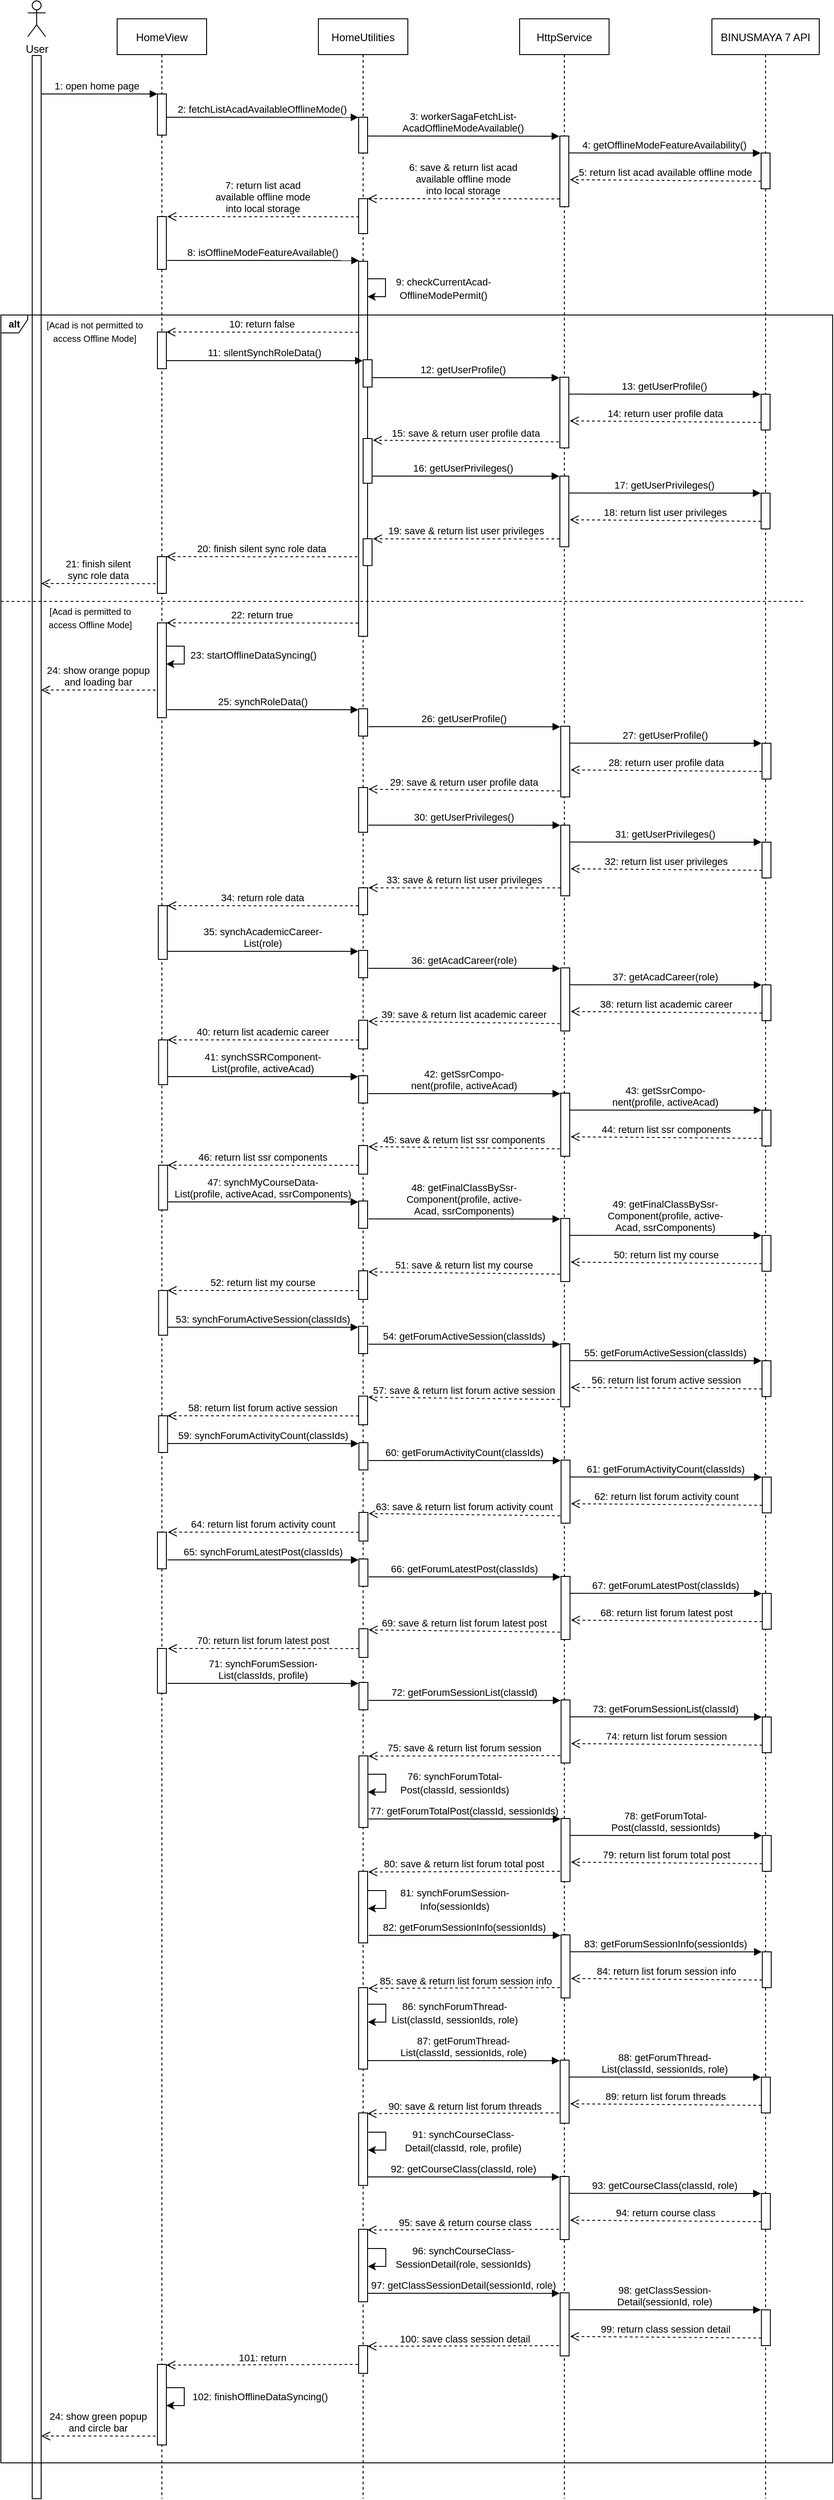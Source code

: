<mxfile version="20.8.3" type="github">
  <diagram id="kgpKYQtTHZ0yAKxKKP6v" name="Page-1">
    <mxGraphModel dx="3013" dy="726" grid="1" gridSize="10" guides="1" tooltips="1" connect="1" arrows="1" fold="1" page="1" pageScale="1" pageWidth="850" pageHeight="1100" math="0" shadow="0">
      <root>
        <mxCell id="0" />
        <mxCell id="1" parent="0" />
        <mxCell id="3nuBFxr9cyL0pnOWT2aG-1" value="HomeView" style="shape=umlLifeline;perimeter=lifelinePerimeter;container=1;collapsible=0;recursiveResize=0;rounded=0;shadow=0;strokeWidth=1;" parent="1" vertex="1">
          <mxGeometry x="-760" y="59" width="100" height="2771" as="geometry" />
        </mxCell>
        <mxCell id="3nuBFxr9cyL0pnOWT2aG-2" value="" style="points=[];perimeter=orthogonalPerimeter;rounded=0;shadow=0;strokeWidth=1;" parent="3nuBFxr9cyL0pnOWT2aG-1" vertex="1">
          <mxGeometry x="45" y="84" width="10" height="46" as="geometry" />
        </mxCell>
        <mxCell id="VgFMn7d585Ha0XAmIZsE-6" value="1: open home page" style="verticalAlign=bottom;endArrow=block;shadow=0;strokeWidth=1;fontStyle=0;labelBorderColor=none;labelBackgroundColor=none;" parent="3nuBFxr9cyL0pnOWT2aG-1" edge="1">
          <mxGeometry relative="1" as="geometry">
            <mxPoint x="-90" y="84.0" as="sourcePoint" />
            <mxPoint x="45" y="84" as="targetPoint" />
          </mxGeometry>
        </mxCell>
        <mxCell id="VgFMn7d585Ha0XAmIZsE-14" value="" style="points=[];perimeter=orthogonalPerimeter;rounded=0;shadow=0;strokeWidth=1;" parent="3nuBFxr9cyL0pnOWT2aG-1" vertex="1">
          <mxGeometry x="45" y="221" width="10" height="59" as="geometry" />
        </mxCell>
        <mxCell id="3nuBFxr9cyL0pnOWT2aG-5" value="HomeUtilities" style="shape=umlLifeline;perimeter=lifelinePerimeter;container=1;collapsible=0;recursiveResize=0;rounded=0;shadow=0;strokeWidth=1;" parent="1" vertex="1">
          <mxGeometry x="-535" y="59" width="100" height="2771" as="geometry" />
        </mxCell>
        <mxCell id="3nuBFxr9cyL0pnOWT2aG-6" value="" style="points=[];perimeter=orthogonalPerimeter;rounded=0;shadow=0;strokeWidth=1;" parent="3nuBFxr9cyL0pnOWT2aG-5" vertex="1">
          <mxGeometry x="45" y="110" width="10" height="40" as="geometry" />
        </mxCell>
        <mxCell id="VgFMn7d585Ha0XAmIZsE-7" value="2: fetchListAcadAvailableOfflineMode()" style="verticalAlign=bottom;endArrow=block;shadow=0;strokeWidth=1;fontStyle=0;labelBorderColor=none;labelBackgroundColor=none;entryX=-0.024;entryY=0.003;entryDx=0;entryDy=0;entryPerimeter=0;" parent="3nuBFxr9cyL0pnOWT2aG-5" target="3nuBFxr9cyL0pnOWT2aG-6" edge="1">
          <mxGeometry relative="1" as="geometry">
            <mxPoint x="-169.633" y="110" as="sourcePoint" />
            <mxPoint x="45" y="111" as="targetPoint" />
          </mxGeometry>
        </mxCell>
        <mxCell id="VgFMn7d585Ha0XAmIZsE-12" value="" style="points=[];perimeter=orthogonalPerimeter;rounded=0;shadow=0;strokeWidth=1;" parent="3nuBFxr9cyL0pnOWT2aG-5" vertex="1">
          <mxGeometry x="45" y="201" width="10" height="39" as="geometry" />
        </mxCell>
        <mxCell id="VgFMn7d585Ha0XAmIZsE-16" value="" style="points=[];perimeter=orthogonalPerimeter;rounded=0;shadow=0;strokeWidth=1;" parent="3nuBFxr9cyL0pnOWT2aG-5" vertex="1">
          <mxGeometry x="45" y="271" width="10" height="419" as="geometry" />
        </mxCell>
        <mxCell id="VgFMn7d585Ha0XAmIZsE-17" value="" style="endArrow=classic;html=1;rounded=0;labelBackgroundColor=none;labelBorderColor=none;edgeStyle=elbowEdgeStyle;" parent="3nuBFxr9cyL0pnOWT2aG-5" edge="1">
          <mxGeometry x="-1" y="41" width="50" height="50" relative="1" as="geometry">
            <mxPoint x="55" y="290.5" as="sourcePoint" />
            <mxPoint x="55" y="310.5" as="targetPoint" />
            <Array as="points">
              <mxPoint x="75" y="300.5" />
            </Array>
            <mxPoint x="-40" y="31" as="offset" />
          </mxGeometry>
        </mxCell>
        <mxCell id="3nuBFxr9cyL0pnOWT2aG-7" value="5: return list acad available offline mode" style="verticalAlign=bottom;endArrow=open;dashed=1;endSize=8;exitX=0;exitY=0.95;shadow=0;strokeWidth=1;entryX=1.103;entryY=0.554;entryDx=0;entryDy=0;entryPerimeter=0;" parent="1" edge="1">
          <mxGeometry relative="1" as="geometry">
            <mxPoint x="-253.97" y="238.766" as="targetPoint" />
            <mxPoint x="-40" y="240.5" as="sourcePoint" />
          </mxGeometry>
        </mxCell>
        <mxCell id="D12k0bA-BJYKIJGbDswn-10" value="" style="group" parent="1" vertex="1" connectable="0">
          <mxGeometry x="-860" y="59" width="20" height="710" as="geometry" />
        </mxCell>
        <mxCell id="D12k0bA-BJYKIJGbDswn-4" value="User" style="shape=umlActor;verticalLabelPosition=bottom;verticalAlign=top;html=1;outlineConnect=0;" parent="D12k0bA-BJYKIJGbDswn-10" vertex="1">
          <mxGeometry y="-20" width="20" height="40" as="geometry" />
        </mxCell>
        <mxCell id="VgFMn7d585Ha0XAmIZsE-1" value="HttpService" style="shape=umlLifeline;perimeter=lifelinePerimeter;container=1;collapsible=0;recursiveResize=0;rounded=0;shadow=0;strokeWidth=1;" parent="1" vertex="1">
          <mxGeometry x="-310" y="59" width="100" height="2771" as="geometry" />
        </mxCell>
        <mxCell id="VgFMn7d585Ha0XAmIZsE-2" value="" style="points=[];perimeter=orthogonalPerimeter;rounded=0;shadow=0;strokeWidth=1;" parent="VgFMn7d585Ha0XAmIZsE-1" vertex="1">
          <mxGeometry x="45" y="131" width="10" height="79" as="geometry" />
        </mxCell>
        <mxCell id="VgFMn7d585Ha0XAmIZsE-3" value="BINUSMAYA 7 API" style="shape=umlLifeline;perimeter=lifelinePerimeter;container=1;collapsible=0;recursiveResize=0;rounded=0;shadow=0;strokeWidth=1;" parent="1" vertex="1">
          <mxGeometry x="-95" y="59" width="120" height="2771" as="geometry" />
        </mxCell>
        <mxCell id="VgFMn7d585Ha0XAmIZsE-4" value="" style="points=[];perimeter=orthogonalPerimeter;rounded=0;shadow=0;strokeWidth=1;" parent="VgFMn7d585Ha0XAmIZsE-3" vertex="1">
          <mxGeometry x="55" y="150" width="10" height="40" as="geometry" />
        </mxCell>
        <mxCell id="VgFMn7d585Ha0XAmIZsE-8" value="3: workerSagaFetchList-&#xa;AcadOfflineModeAvailable()" style="verticalAlign=bottom;endArrow=block;shadow=0;strokeWidth=1;fontStyle=0;labelBorderColor=none;labelBackgroundColor=none;entryX=-0.024;entryY=0.003;entryDx=0;entryDy=0;entryPerimeter=0;" parent="1" edge="1">
          <mxGeometry relative="1" as="geometry">
            <mxPoint x="-480.003" y="190" as="sourcePoint" />
            <mxPoint x="-265.61" y="190.21" as="targetPoint" />
          </mxGeometry>
        </mxCell>
        <mxCell id="VgFMn7d585Ha0XAmIZsE-9" value="4: getOfflineModeFeatureAvailability()" style="verticalAlign=bottom;endArrow=block;shadow=0;strokeWidth=1;fontStyle=0;labelBorderColor=none;labelBackgroundColor=none;entryX=-0.024;entryY=0.003;entryDx=0;entryDy=0;entryPerimeter=0;" parent="1" edge="1">
          <mxGeometry relative="1" as="geometry">
            <mxPoint x="-255.003" y="208.85" as="sourcePoint" />
            <mxPoint x="-40.61" y="209.06" as="targetPoint" />
          </mxGeometry>
        </mxCell>
        <mxCell id="VgFMn7d585Ha0XAmIZsE-11" value="6: save &amp; return list acad &#xa;available offline mode &#xa;into local storage" style="verticalAlign=bottom;endArrow=open;dashed=1;endSize=8;exitX=0;exitY=0.95;shadow=0;strokeWidth=1;entryX=1.046;entryY=0.283;entryDx=0;entryDy=0;entryPerimeter=0;" parent="1" edge="1">
          <mxGeometry relative="1" as="geometry">
            <mxPoint x="-480" y="260" as="targetPoint" />
            <mxPoint x="-265.46" y="260.22" as="sourcePoint" />
          </mxGeometry>
        </mxCell>
        <mxCell id="VgFMn7d585Ha0XAmIZsE-13" value="7: return list acad &#xa;available offline mode &#xa;into local storage" style="verticalAlign=bottom;endArrow=open;dashed=1;endSize=8;exitX=0;exitY=0.95;shadow=0;strokeWidth=1;entryX=1.046;entryY=0.283;entryDx=0;entryDy=0;entryPerimeter=0;" parent="1" edge="1">
          <mxGeometry relative="1" as="geometry">
            <mxPoint x="-704" y="280" as="targetPoint" />
            <mxPoint x="-489.46" y="280.22" as="sourcePoint" />
          </mxGeometry>
        </mxCell>
        <mxCell id="VgFMn7d585Ha0XAmIZsE-15" value="8: isOfflineModeFeatureAvailable()" style="verticalAlign=bottom;endArrow=block;shadow=0;strokeWidth=1;fontStyle=0;labelBorderColor=none;labelBackgroundColor=none;entryX=-0.024;entryY=0.003;entryDx=0;entryDy=0;entryPerimeter=0;" parent="1" edge="1">
          <mxGeometry relative="1" as="geometry">
            <mxPoint x="-704.003" y="329" as="sourcePoint" />
            <mxPoint x="-489.61" y="329.12" as="targetPoint" />
          </mxGeometry>
        </mxCell>
        <mxCell id="VgFMn7d585Ha0XAmIZsE-19" value="&lt;font style=&quot;font-size: 11px;&quot;&gt;9: checkCurrentAcad-&lt;br&gt;OfflineModePermit()&lt;/font&gt;" style="text;html=1;strokeColor=none;fillColor=none;align=center;verticalAlign=middle;whiteSpace=wrap;rounded=0;" parent="1" vertex="1">
          <mxGeometry x="-450" y="350" width="110" height="20" as="geometry" />
        </mxCell>
        <mxCell id="VgFMn7d585Ha0XAmIZsE-21" value="" style="points=[];perimeter=orthogonalPerimeter;rounded=0;shadow=0;strokeWidth=1;" parent="1" vertex="1">
          <mxGeometry x="-855" y="100" width="10" height="2730" as="geometry" />
        </mxCell>
        <mxCell id="VgFMn7d585Ha0XAmIZsE-23" value="&lt;b&gt;alt&lt;/b&gt;" style="shape=umlFrame;whiteSpace=wrap;html=1;fontSize=11;width=30;height=20;fillColor=none;" parent="1" vertex="1">
          <mxGeometry x="-890" y="390" width="930" height="2400" as="geometry" />
        </mxCell>
        <mxCell id="VgFMn7d585Ha0XAmIZsE-24" value="&lt;span style=&quot;font-size: 10px;&quot;&gt;[Acad is not permitted to access Offline Mode]&lt;/span&gt;" style="text;html=1;strokeColor=none;fillColor=none;align=center;verticalAlign=middle;whiteSpace=wrap;rounded=0;" parent="1" vertex="1">
          <mxGeometry x="-840" y="390" width="110" height="35.5" as="geometry" />
        </mxCell>
        <mxCell id="VgFMn7d585Ha0XAmIZsE-25" value="" style="points=[];perimeter=orthogonalPerimeter;rounded=0;shadow=0;strokeWidth=1;" parent="1" vertex="1">
          <mxGeometry x="-715" y="409" width="10" height="41" as="geometry" />
        </mxCell>
        <mxCell id="VgFMn7d585Ha0XAmIZsE-26" value="10: return false" style="verticalAlign=bottom;endArrow=open;dashed=1;endSize=8;exitX=0;exitY=0.95;shadow=0;strokeWidth=1;entryX=1.046;entryY=0.283;entryDx=0;entryDy=0;entryPerimeter=0;" parent="1" edge="1">
          <mxGeometry relative="1" as="geometry">
            <mxPoint x="-705" y="409" as="targetPoint" />
            <mxPoint x="-490.46" y="409.22" as="sourcePoint" />
          </mxGeometry>
        </mxCell>
        <mxCell id="VgFMn7d585Ha0XAmIZsE-27" value="11: silentSynchRoleData()" style="verticalAlign=bottom;endArrow=block;shadow=0;strokeWidth=1;fontStyle=0;labelBorderColor=none;labelBackgroundColor=none;entryX=-0.038;entryY=0.035;entryDx=0;entryDy=0;entryPerimeter=0;" parent="1" target="VgFMn7d585Ha0XAmIZsE-28" edge="1">
          <mxGeometry relative="1" as="geometry">
            <mxPoint x="-705.003" y="441" as="sourcePoint" />
            <mxPoint x="-490.61" y="441.12" as="targetPoint" />
          </mxGeometry>
        </mxCell>
        <mxCell id="VgFMn7d585Ha0XAmIZsE-29" value="12: getUserProfile()" style="verticalAlign=bottom;endArrow=block;shadow=0;strokeWidth=1;fontStyle=0;labelBorderColor=none;labelBackgroundColor=none;entryX=-0.024;entryY=0.003;entryDx=0;entryDy=0;entryPerimeter=0;" parent="1" edge="1">
          <mxGeometry relative="1" as="geometry">
            <mxPoint x="-480.003" y="460.0" as="sourcePoint" />
            <mxPoint x="-265.61" y="460.12" as="targetPoint" />
          </mxGeometry>
        </mxCell>
        <mxCell id="VgFMn7d585Ha0XAmIZsE-30" value="14: return user profile data" style="verticalAlign=bottom;endArrow=open;dashed=1;endSize=8;exitX=0;exitY=0.95;shadow=0;strokeWidth=1;entryX=1.103;entryY=0.554;entryDx=0;entryDy=0;entryPerimeter=0;" parent="1" edge="1">
          <mxGeometry relative="1" as="geometry">
            <mxPoint x="-253.97" y="508.266" as="targetPoint" />
            <mxPoint x="-40" y="510" as="sourcePoint" />
          </mxGeometry>
        </mxCell>
        <mxCell id="VgFMn7d585Ha0XAmIZsE-31" value="" style="points=[];perimeter=orthogonalPerimeter;rounded=0;shadow=0;strokeWidth=1;" parent="1" vertex="1">
          <mxGeometry x="-265" y="459.5" width="10" height="79" as="geometry" />
        </mxCell>
        <mxCell id="VgFMn7d585Ha0XAmIZsE-32" value="" style="points=[];perimeter=orthogonalPerimeter;rounded=0;shadow=0;strokeWidth=1;" parent="1" vertex="1">
          <mxGeometry x="-40" y="478.5" width="10" height="40" as="geometry" />
        </mxCell>
        <mxCell id="VgFMn7d585Ha0XAmIZsE-33" value="13: getUserProfile()" style="verticalAlign=bottom;endArrow=block;shadow=0;strokeWidth=1;fontStyle=0;labelBorderColor=none;labelBackgroundColor=none;entryX=-0.024;entryY=0.003;entryDx=0;entryDy=0;entryPerimeter=0;" parent="1" edge="1">
          <mxGeometry relative="1" as="geometry">
            <mxPoint x="-255.003" y="478.35" as="sourcePoint" />
            <mxPoint x="-40.61" y="478.56" as="targetPoint" />
          </mxGeometry>
        </mxCell>
        <mxCell id="VgFMn7d585Ha0XAmIZsE-35" value="15: save &amp; return user profile data" style="verticalAlign=bottom;endArrow=open;dashed=1;endSize=8;exitX=0;exitY=0.95;shadow=0;strokeWidth=1;entryX=1.086;entryY=0.038;entryDx=0;entryDy=0;entryPerimeter=0;" parent="1" target="VgFMn7d585Ha0XAmIZsE-36" edge="1">
          <mxGeometry relative="1" as="geometry">
            <mxPoint x="-480.0" y="529.996" as="targetPoint" />
            <mxPoint x="-266.03" y="531.73" as="sourcePoint" />
          </mxGeometry>
        </mxCell>
        <mxCell id="VgFMn7d585Ha0XAmIZsE-39" value="16: getUserPrivileges()" style="verticalAlign=bottom;endArrow=block;shadow=0;strokeWidth=1;fontStyle=0;labelBorderColor=none;labelBackgroundColor=none;entryX=-0.024;entryY=0.003;entryDx=0;entryDy=0;entryPerimeter=0;" parent="1" edge="1">
          <mxGeometry relative="1" as="geometry">
            <mxPoint x="-480.003" y="570.0" as="sourcePoint" />
            <mxPoint x="-265.61" y="570.12" as="targetPoint" />
          </mxGeometry>
        </mxCell>
        <mxCell id="VgFMn7d585Ha0XAmIZsE-40" value="18: return list user privileges" style="verticalAlign=bottom;endArrow=open;dashed=1;endSize=8;exitX=0;exitY=0.95;shadow=0;strokeWidth=1;entryX=1.103;entryY=0.554;entryDx=0;entryDy=0;entryPerimeter=0;" parent="1" edge="1">
          <mxGeometry relative="1" as="geometry">
            <mxPoint x="-253.97" y="618.766" as="targetPoint" />
            <mxPoint x="-40" y="620.5" as="sourcePoint" />
          </mxGeometry>
        </mxCell>
        <mxCell id="VgFMn7d585Ha0XAmIZsE-41" value="" style="points=[];perimeter=orthogonalPerimeter;rounded=0;shadow=0;strokeWidth=1;" parent="1" vertex="1">
          <mxGeometry x="-265" y="570" width="10" height="79" as="geometry" />
        </mxCell>
        <mxCell id="VgFMn7d585Ha0XAmIZsE-42" value="" style="points=[];perimeter=orthogonalPerimeter;rounded=0;shadow=0;strokeWidth=1;" parent="1" vertex="1">
          <mxGeometry x="-40" y="589" width="10" height="40" as="geometry" />
        </mxCell>
        <mxCell id="VgFMn7d585Ha0XAmIZsE-43" value="17: getUserPrivileges()" style="verticalAlign=bottom;endArrow=block;shadow=0;strokeWidth=1;fontStyle=0;labelBorderColor=none;labelBackgroundColor=none;entryX=-0.024;entryY=0.003;entryDx=0;entryDy=0;entryPerimeter=0;" parent="1" edge="1">
          <mxGeometry relative="1" as="geometry">
            <mxPoint x="-255.003" y="588.85" as="sourcePoint" />
            <mxPoint x="-40.61" y="589.06" as="targetPoint" />
          </mxGeometry>
        </mxCell>
        <mxCell id="VgFMn7d585Ha0XAmIZsE-44" value="19: save &amp; return list user privileges" style="verticalAlign=bottom;endArrow=open;dashed=1;endSize=8;exitX=-0.03;exitY=0.888;shadow=0;strokeWidth=1;exitDx=0;exitDy=0;exitPerimeter=0;entryX=1.097;entryY=0.002;entryDx=0;entryDy=0;entryPerimeter=0;" parent="1" source="VgFMn7d585Ha0XAmIZsE-41" target="VgFMn7d585Ha0XAmIZsE-45" edge="1">
          <mxGeometry relative="1" as="geometry">
            <mxPoint x="-480" y="640" as="targetPoint" />
            <mxPoint x="-265" y="641.73" as="sourcePoint" />
          </mxGeometry>
        </mxCell>
        <mxCell id="VgFMn7d585Ha0XAmIZsE-45" value="" style="points=[];perimeter=orthogonalPerimeter;rounded=0;shadow=0;strokeWidth=1;" parent="1" vertex="1">
          <mxGeometry x="-485" y="640" width="10" height="30" as="geometry" />
        </mxCell>
        <mxCell id="VgFMn7d585Ha0XAmIZsE-46" value="20: finish silent sync role data" style="verticalAlign=bottom;endArrow=open;dashed=1;endSize=8;exitX=-0.03;exitY=0.888;shadow=0;strokeWidth=1;entryX=1.103;entryY=0.554;entryDx=0;entryDy=0;entryPerimeter=0;exitDx=0;exitDy=0;exitPerimeter=0;" parent="1" edge="1">
          <mxGeometry relative="1" as="geometry">
            <mxPoint x="-705.0" y="659.996" as="targetPoint" />
            <mxPoint x="-491.33" y="660.152" as="sourcePoint" />
          </mxGeometry>
        </mxCell>
        <mxCell id="VgFMn7d585Ha0XAmIZsE-47" value="" style="points=[];perimeter=orthogonalPerimeter;rounded=0;shadow=0;strokeWidth=1;" parent="1" vertex="1">
          <mxGeometry x="-715" y="660" width="10" height="41" as="geometry" />
        </mxCell>
        <mxCell id="VgFMn7d585Ha0XAmIZsE-48" value="21: finish silent &#xa;sync role data" style="verticalAlign=bottom;endArrow=open;dashed=1;endSize=8;exitX=-0.205;exitY=0.734;shadow=0;strokeWidth=1;entryX=1.103;entryY=0.554;entryDx=0;entryDy=0;entryPerimeter=0;exitDx=0;exitDy=0;exitPerimeter=0;" parent="1" source="VgFMn7d585Ha0XAmIZsE-47" edge="1">
          <mxGeometry relative="1" as="geometry">
            <mxPoint x="-845.0" y="689.996" as="targetPoint" />
            <mxPoint x="-631.33" y="690.152" as="sourcePoint" />
          </mxGeometry>
        </mxCell>
        <mxCell id="VgFMn7d585Ha0XAmIZsE-49" value="" style="line;strokeWidth=1;fillColor=none;align=left;verticalAlign=middle;spacingTop=-1;spacingLeft=3;spacingRight=3;rotatable=0;labelPosition=right;points=[];portConstraint=eastwest;strokeColor=inherit;fontSize=10;dashed=1;" parent="1" vertex="1">
          <mxGeometry x="-890" y="706" width="900" height="8" as="geometry" />
        </mxCell>
        <mxCell id="VgFMn7d585Ha0XAmIZsE-50" value="&lt;span style=&quot;font-size: 10px;&quot;&gt;[Acad is permitted to access Offline Mode]&lt;/span&gt;" style="text;html=1;strokeColor=none;fillColor=none;align=center;verticalAlign=middle;whiteSpace=wrap;rounded=0;" parent="1" vertex="1">
          <mxGeometry x="-845" y="710" width="110" height="35.5" as="geometry" />
        </mxCell>
        <mxCell id="VgFMn7d585Ha0XAmIZsE-51" value="" style="points=[];perimeter=orthogonalPerimeter;rounded=0;shadow=0;strokeWidth=1;" parent="1" vertex="1">
          <mxGeometry x="-715" y="734" width="10" height="106" as="geometry" />
        </mxCell>
        <mxCell id="VgFMn7d585Ha0XAmIZsE-52" value="22: return true" style="verticalAlign=bottom;endArrow=open;dashed=1;endSize=8;exitX=0;exitY=0.95;shadow=0;strokeWidth=1;entryX=1.046;entryY=0.283;entryDx=0;entryDy=0;entryPerimeter=0;" parent="1" edge="1">
          <mxGeometry relative="1" as="geometry">
            <mxPoint x="-705.0" y="734" as="targetPoint" />
            <mxPoint x="-490.46" y="734.22" as="sourcePoint" />
          </mxGeometry>
        </mxCell>
        <mxCell id="VgFMn7d585Ha0XAmIZsE-28" value="" style="points=[];perimeter=orthogonalPerimeter;rounded=0;shadow=0;strokeWidth=1;" parent="1" vertex="1">
          <mxGeometry x="-485" y="440" width="10" height="30.5" as="geometry" />
        </mxCell>
        <mxCell id="VgFMn7d585Ha0XAmIZsE-36" value="" style="points=[];perimeter=orthogonalPerimeter;rounded=0;shadow=0;strokeWidth=1;" parent="1" vertex="1">
          <mxGeometry x="-485" y="528" width="10" height="50" as="geometry" />
        </mxCell>
        <mxCell id="VgFMn7d585Ha0XAmIZsE-55" value="" style="endArrow=classic;html=1;rounded=0;labelBackgroundColor=none;labelBorderColor=none;edgeStyle=elbowEdgeStyle;" parent="1" edge="1">
          <mxGeometry x="-1" y="41" width="50" height="50" relative="1" as="geometry">
            <mxPoint x="-705" y="760" as="sourcePoint" />
            <mxPoint x="-705" y="780" as="targetPoint" />
            <Array as="points">
              <mxPoint x="-685" y="770" />
            </Array>
            <mxPoint x="-40" y="31" as="offset" />
          </mxGeometry>
        </mxCell>
        <mxCell id="VgFMn7d585Ha0XAmIZsE-56" value="&lt;span style=&quot;font-size: 11px;&quot;&gt;23:&amp;nbsp;startOfflineDataSyncing()&lt;/span&gt;" style="text;html=1;strokeColor=none;fillColor=none;align=center;verticalAlign=middle;whiteSpace=wrap;rounded=0;" parent="1" vertex="1">
          <mxGeometry x="-680" y="759.5" width="145" height="20" as="geometry" />
        </mxCell>
        <mxCell id="VgFMn7d585Ha0XAmIZsE-57" value="24: show orange popup &#xa;and loading bar" style="verticalAlign=bottom;endArrow=open;dashed=1;endSize=8;exitX=-0.205;exitY=0.734;shadow=0;strokeWidth=1;entryX=1.103;entryY=0.554;entryDx=0;entryDy=0;entryPerimeter=0;exitDx=0;exitDy=0;exitPerimeter=0;fontStyle=0;labelBackgroundColor=none;" parent="1" edge="1">
          <mxGeometry relative="1" as="geometry">
            <mxPoint x="-845.0" y="808.996" as="targetPoint" />
            <mxPoint x="-717.05" y="809.094" as="sourcePoint" />
          </mxGeometry>
        </mxCell>
        <mxCell id="VgFMn7d585Ha0XAmIZsE-94" value="25: synchRoleData()" style="verticalAlign=bottom;endArrow=block;shadow=0;strokeWidth=1;fontStyle=0;labelBorderColor=none;labelBackgroundColor=none;entryX=-0.038;entryY=0.035;entryDx=0;entryDy=0;entryPerimeter=0;" parent="1" target="VgFMn7d585Ha0XAmIZsE-110" edge="1">
          <mxGeometry relative="1" as="geometry">
            <mxPoint x="-704.003" y="831" as="sourcePoint" />
            <mxPoint x="-489.61" y="831.12" as="targetPoint" />
          </mxGeometry>
        </mxCell>
        <mxCell id="VgFMn7d585Ha0XAmIZsE-95" value="26: getUserProfile()" style="verticalAlign=bottom;endArrow=block;shadow=0;strokeWidth=1;fontStyle=0;labelBorderColor=none;labelBackgroundColor=none;entryX=-0.024;entryY=0.003;entryDx=0;entryDy=0;entryPerimeter=0;" parent="1" edge="1">
          <mxGeometry relative="1" as="geometry">
            <mxPoint x="-479.003" y="850.0" as="sourcePoint" />
            <mxPoint x="-264.61" y="850.12" as="targetPoint" />
          </mxGeometry>
        </mxCell>
        <mxCell id="VgFMn7d585Ha0XAmIZsE-96" value="28: return user profile data" style="verticalAlign=bottom;endArrow=open;dashed=1;endSize=8;exitX=0;exitY=0.95;shadow=0;strokeWidth=1;entryX=1.103;entryY=0.554;entryDx=0;entryDy=0;entryPerimeter=0;" parent="1" edge="1">
          <mxGeometry relative="1" as="geometry">
            <mxPoint x="-252.97" y="898.266" as="targetPoint" />
            <mxPoint x="-39" y="900.0" as="sourcePoint" />
          </mxGeometry>
        </mxCell>
        <mxCell id="VgFMn7d585Ha0XAmIZsE-97" value="" style="points=[];perimeter=orthogonalPerimeter;rounded=0;shadow=0;strokeWidth=1;" parent="1" vertex="1">
          <mxGeometry x="-264" y="849.5" width="10" height="79" as="geometry" />
        </mxCell>
        <mxCell id="VgFMn7d585Ha0XAmIZsE-98" value="" style="points=[];perimeter=orthogonalPerimeter;rounded=0;shadow=0;strokeWidth=1;" parent="1" vertex="1">
          <mxGeometry x="-39" y="868.5" width="10" height="40" as="geometry" />
        </mxCell>
        <mxCell id="VgFMn7d585Ha0XAmIZsE-99" value="27: getUserProfile()" style="verticalAlign=bottom;endArrow=block;shadow=0;strokeWidth=1;fontStyle=0;labelBorderColor=none;labelBackgroundColor=none;entryX=-0.024;entryY=0.003;entryDx=0;entryDy=0;entryPerimeter=0;" parent="1" edge="1">
          <mxGeometry relative="1" as="geometry">
            <mxPoint x="-254.003" y="868.35" as="sourcePoint" />
            <mxPoint x="-39.61" y="868.56" as="targetPoint" />
          </mxGeometry>
        </mxCell>
        <mxCell id="VgFMn7d585Ha0XAmIZsE-100" value="29: save &amp; return user profile data" style="verticalAlign=bottom;endArrow=open;dashed=1;endSize=8;exitX=0;exitY=0.95;shadow=0;strokeWidth=1;entryX=1.086;entryY=0.038;entryDx=0;entryDy=0;entryPerimeter=0;" parent="1" target="VgFMn7d585Ha0XAmIZsE-111" edge="1">
          <mxGeometry relative="1" as="geometry">
            <mxPoint x="-479.0" y="919.996" as="targetPoint" />
            <mxPoint x="-265.03" y="921.73" as="sourcePoint" />
          </mxGeometry>
        </mxCell>
        <mxCell id="VgFMn7d585Ha0XAmIZsE-101" value="30: getUserPrivileges()" style="verticalAlign=bottom;endArrow=block;shadow=0;strokeWidth=1;fontStyle=0;labelBorderColor=none;labelBackgroundColor=none;entryX=-0.024;entryY=0.003;entryDx=0;entryDy=0;entryPerimeter=0;" parent="1" edge="1">
          <mxGeometry relative="1" as="geometry">
            <mxPoint x="-479.003" y="960.0" as="sourcePoint" />
            <mxPoint x="-264.61" y="960.12" as="targetPoint" />
          </mxGeometry>
        </mxCell>
        <mxCell id="VgFMn7d585Ha0XAmIZsE-102" value="32: return list user privileges" style="verticalAlign=bottom;endArrow=open;dashed=1;endSize=8;exitX=0;exitY=0.95;shadow=0;strokeWidth=1;entryX=1.103;entryY=0.554;entryDx=0;entryDy=0;entryPerimeter=0;" parent="1" edge="1">
          <mxGeometry relative="1" as="geometry">
            <mxPoint x="-252.97" y="1008.766" as="targetPoint" />
            <mxPoint x="-39" y="1010.5" as="sourcePoint" />
          </mxGeometry>
        </mxCell>
        <mxCell id="VgFMn7d585Ha0XAmIZsE-103" value="" style="points=[];perimeter=orthogonalPerimeter;rounded=0;shadow=0;strokeWidth=1;" parent="1" vertex="1">
          <mxGeometry x="-264" y="960" width="10" height="79" as="geometry" />
        </mxCell>
        <mxCell id="VgFMn7d585Ha0XAmIZsE-104" value="" style="points=[];perimeter=orthogonalPerimeter;rounded=0;shadow=0;strokeWidth=1;" parent="1" vertex="1">
          <mxGeometry x="-39" y="979" width="10" height="40" as="geometry" />
        </mxCell>
        <mxCell id="VgFMn7d585Ha0XAmIZsE-105" value="31: getUserPrivileges()" style="verticalAlign=bottom;endArrow=block;shadow=0;strokeWidth=1;fontStyle=0;labelBorderColor=none;labelBackgroundColor=none;entryX=-0.024;entryY=0.003;entryDx=0;entryDy=0;entryPerimeter=0;" parent="1" edge="1">
          <mxGeometry relative="1" as="geometry">
            <mxPoint x="-254.003" y="978.85" as="sourcePoint" />
            <mxPoint x="-39.61" y="979.06" as="targetPoint" />
          </mxGeometry>
        </mxCell>
        <mxCell id="VgFMn7d585Ha0XAmIZsE-106" value="33: save &amp; return list user privileges" style="verticalAlign=bottom;endArrow=open;dashed=1;endSize=8;exitX=-0.03;exitY=0.888;shadow=0;strokeWidth=1;exitDx=0;exitDy=0;exitPerimeter=0;entryX=1.097;entryY=0.002;entryDx=0;entryDy=0;entryPerimeter=0;" parent="1" source="VgFMn7d585Ha0XAmIZsE-103" target="VgFMn7d585Ha0XAmIZsE-107" edge="1">
          <mxGeometry relative="1" as="geometry">
            <mxPoint x="-479" y="1030" as="targetPoint" />
            <mxPoint x="-264" y="1031.73" as="sourcePoint" />
          </mxGeometry>
        </mxCell>
        <mxCell id="VgFMn7d585Ha0XAmIZsE-107" value="" style="points=[];perimeter=orthogonalPerimeter;rounded=0;shadow=0;strokeWidth=1;" parent="1" vertex="1">
          <mxGeometry x="-490" y="1030" width="10" height="30" as="geometry" />
        </mxCell>
        <mxCell id="VgFMn7d585Ha0XAmIZsE-108" value="34: return role data" style="verticalAlign=bottom;endArrow=open;dashed=1;endSize=8;exitX=-0.03;exitY=0.888;shadow=0;strokeWidth=1;entryX=1.103;entryY=0.554;entryDx=0;entryDy=0;entryPerimeter=0;exitDx=0;exitDy=0;exitPerimeter=0;" parent="1" edge="1">
          <mxGeometry relative="1" as="geometry">
            <mxPoint x="-704.0" y="1049.996" as="targetPoint" />
            <mxPoint x="-490.33" y="1050.152" as="sourcePoint" />
          </mxGeometry>
        </mxCell>
        <mxCell id="VgFMn7d585Ha0XAmIZsE-109" value="" style="points=[];perimeter=orthogonalPerimeter;rounded=0;shadow=0;strokeWidth=1;" parent="1" vertex="1">
          <mxGeometry x="-714" y="1050" width="10" height="60" as="geometry" />
        </mxCell>
        <mxCell id="VgFMn7d585Ha0XAmIZsE-110" value="" style="points=[];perimeter=orthogonalPerimeter;rounded=0;shadow=0;strokeWidth=1;" parent="1" vertex="1">
          <mxGeometry x="-490" y="830" width="10" height="30.5" as="geometry" />
        </mxCell>
        <mxCell id="VgFMn7d585Ha0XAmIZsE-111" value="" style="points=[];perimeter=orthogonalPerimeter;rounded=0;shadow=0;strokeWidth=1;" parent="1" vertex="1">
          <mxGeometry x="-490" y="918" width="10" height="50" as="geometry" />
        </mxCell>
        <mxCell id="J6cY7bMmOS7TBVYnpm_l-1" value="35: synchAcademicCareer-&#xa;List(role)" style="verticalAlign=bottom;endArrow=block;shadow=0;strokeWidth=1;fontStyle=0;labelBorderColor=none;labelBackgroundColor=none;entryX=-0.038;entryY=0.035;entryDx=0;entryDy=0;entryPerimeter=0;" edge="1" parent="1" target="J6cY7bMmOS7TBVYnpm_l-17">
          <mxGeometry relative="1" as="geometry">
            <mxPoint x="-704.003" y="1101" as="sourcePoint" />
            <mxPoint x="-489.61" y="1101.12" as="targetPoint" />
          </mxGeometry>
        </mxCell>
        <mxCell id="J6cY7bMmOS7TBVYnpm_l-2" value="36: getAcadCareer(role)" style="verticalAlign=bottom;endArrow=block;shadow=0;strokeWidth=1;fontStyle=0;labelBorderColor=none;labelBackgroundColor=none;entryX=-0.024;entryY=0.003;entryDx=0;entryDy=0;entryPerimeter=0;" edge="1" parent="1">
          <mxGeometry x="-0.003" relative="1" as="geometry">
            <mxPoint x="-479.003" y="1120" as="sourcePoint" />
            <mxPoint x="-264.61" y="1120.12" as="targetPoint" />
            <mxPoint as="offset" />
          </mxGeometry>
        </mxCell>
        <mxCell id="J6cY7bMmOS7TBVYnpm_l-3" value="38: return list academic career" style="verticalAlign=bottom;endArrow=open;dashed=1;endSize=8;exitX=0;exitY=0.95;shadow=0;strokeWidth=1;entryX=1.103;entryY=0.554;entryDx=0;entryDy=0;entryPerimeter=0;" edge="1" parent="1">
          <mxGeometry relative="1" as="geometry">
            <mxPoint x="-252.97" y="1168.266" as="targetPoint" />
            <mxPoint x="-39" y="1170" as="sourcePoint" />
          </mxGeometry>
        </mxCell>
        <mxCell id="J6cY7bMmOS7TBVYnpm_l-4" value="" style="points=[];perimeter=orthogonalPerimeter;rounded=0;shadow=0;strokeWidth=1;" vertex="1" parent="1">
          <mxGeometry x="-264" y="1119.5" width="10" height="70.5" as="geometry" />
        </mxCell>
        <mxCell id="J6cY7bMmOS7TBVYnpm_l-5" value="" style="points=[];perimeter=orthogonalPerimeter;rounded=0;shadow=0;strokeWidth=1;" vertex="1" parent="1">
          <mxGeometry x="-39" y="1138.5" width="10" height="40" as="geometry" />
        </mxCell>
        <mxCell id="J6cY7bMmOS7TBVYnpm_l-6" value="37: getAcadCareer(role)" style="verticalAlign=bottom;endArrow=block;shadow=0;strokeWidth=1;fontStyle=0;labelBorderColor=none;labelBackgroundColor=none;entryX=-0.024;entryY=0.003;entryDx=0;entryDy=0;entryPerimeter=0;" edge="1" parent="1">
          <mxGeometry relative="1" as="geometry">
            <mxPoint x="-254.003" y="1138.35" as="sourcePoint" />
            <mxPoint x="-39.61" y="1138.56" as="targetPoint" />
          </mxGeometry>
        </mxCell>
        <mxCell id="J6cY7bMmOS7TBVYnpm_l-7" value="39: save &amp; return list academic career" style="verticalAlign=bottom;endArrow=open;dashed=1;endSize=8;exitX=0;exitY=0.95;shadow=0;strokeWidth=1;entryX=1.086;entryY=0.038;entryDx=0;entryDy=0;entryPerimeter=0;" edge="1" parent="1" target="J6cY7bMmOS7TBVYnpm_l-18">
          <mxGeometry relative="1" as="geometry">
            <mxPoint x="-479.0" y="1179.996" as="targetPoint" />
            <mxPoint x="-265.03" y="1181.73" as="sourcePoint" />
          </mxGeometry>
        </mxCell>
        <mxCell id="J6cY7bMmOS7TBVYnpm_l-15" value="40: return list academic career" style="verticalAlign=bottom;endArrow=open;dashed=1;endSize=8;exitX=-0.03;exitY=0.888;shadow=0;strokeWidth=1;entryX=1.103;entryY=0.554;entryDx=0;entryDy=0;entryPerimeter=0;exitDx=0;exitDy=0;exitPerimeter=0;" edge="1" parent="1">
          <mxGeometry relative="1" as="geometry">
            <mxPoint x="-703.67" y="1199.996" as="targetPoint" />
            <mxPoint x="-490.0" y="1200.152" as="sourcePoint" />
          </mxGeometry>
        </mxCell>
        <mxCell id="J6cY7bMmOS7TBVYnpm_l-16" value="" style="points=[];perimeter=orthogonalPerimeter;rounded=0;shadow=0;strokeWidth=1;" vertex="1" parent="1">
          <mxGeometry x="-713.67" y="1200" width="10" height="50" as="geometry" />
        </mxCell>
        <mxCell id="J6cY7bMmOS7TBVYnpm_l-17" value="" style="points=[];perimeter=orthogonalPerimeter;rounded=0;shadow=0;strokeWidth=1;" vertex="1" parent="1">
          <mxGeometry x="-490" y="1100" width="10" height="30.5" as="geometry" />
        </mxCell>
        <mxCell id="J6cY7bMmOS7TBVYnpm_l-18" value="" style="points=[];perimeter=orthogonalPerimeter;rounded=0;shadow=0;strokeWidth=1;" vertex="1" parent="1">
          <mxGeometry x="-490" y="1178" width="10" height="32" as="geometry" />
        </mxCell>
        <mxCell id="J6cY7bMmOS7TBVYnpm_l-19" value="41: synchSSRComponent-&#xa;List(profile, activeAcad)" style="verticalAlign=bottom;endArrow=block;shadow=0;strokeWidth=1;fontStyle=0;labelBorderColor=none;labelBackgroundColor=none;entryX=-0.038;entryY=0.035;entryDx=0;entryDy=0;entryPerimeter=0;" edge="1" parent="1" target="J6cY7bMmOS7TBVYnpm_l-28">
          <mxGeometry relative="1" as="geometry">
            <mxPoint x="-704.003" y="1241" as="sourcePoint" />
            <mxPoint x="-489.61" y="1241.12" as="targetPoint" />
          </mxGeometry>
        </mxCell>
        <mxCell id="J6cY7bMmOS7TBVYnpm_l-20" value="42: getSsrCompo-&#xa;nent(profile, activeAcad)" style="verticalAlign=bottom;endArrow=block;shadow=0;strokeWidth=1;fontStyle=0;labelBorderColor=none;labelBackgroundColor=none;entryX=-0.024;entryY=0.003;entryDx=0;entryDy=0;entryPerimeter=0;" edge="1" parent="1">
          <mxGeometry relative="1" as="geometry">
            <mxPoint x="-479.003" y="1260" as="sourcePoint" />
            <mxPoint x="-264.61" y="1260.12" as="targetPoint" />
          </mxGeometry>
        </mxCell>
        <mxCell id="J6cY7bMmOS7TBVYnpm_l-21" value="44: return list ssr components" style="verticalAlign=bottom;endArrow=open;dashed=1;endSize=8;exitX=0;exitY=0.95;shadow=0;strokeWidth=1;entryX=1.103;entryY=0.554;entryDx=0;entryDy=0;entryPerimeter=0;" edge="1" parent="1">
          <mxGeometry relative="1" as="geometry">
            <mxPoint x="-252.97" y="1308.266" as="targetPoint" />
            <mxPoint x="-39" y="1310" as="sourcePoint" />
          </mxGeometry>
        </mxCell>
        <mxCell id="J6cY7bMmOS7TBVYnpm_l-22" value="" style="points=[];perimeter=orthogonalPerimeter;rounded=0;shadow=0;strokeWidth=1;" vertex="1" parent="1">
          <mxGeometry x="-264" y="1259.5" width="10" height="70.5" as="geometry" />
        </mxCell>
        <mxCell id="J6cY7bMmOS7TBVYnpm_l-23" value="" style="points=[];perimeter=orthogonalPerimeter;rounded=0;shadow=0;strokeWidth=1;" vertex="1" parent="1">
          <mxGeometry x="-39" y="1278.5" width="10" height="40" as="geometry" />
        </mxCell>
        <mxCell id="J6cY7bMmOS7TBVYnpm_l-24" value="43: getSsrCompo-&#xa;nent(profile, activeAcad)" style="verticalAlign=bottom;endArrow=block;shadow=0;strokeWidth=1;fontStyle=0;labelBorderColor=none;labelBackgroundColor=none;entryX=-0.024;entryY=0.003;entryDx=0;entryDy=0;entryPerimeter=0;" edge="1" parent="1">
          <mxGeometry relative="1" as="geometry">
            <mxPoint x="-254.003" y="1278.35" as="sourcePoint" />
            <mxPoint x="-39.61" y="1278.56" as="targetPoint" />
          </mxGeometry>
        </mxCell>
        <mxCell id="J6cY7bMmOS7TBVYnpm_l-25" value="45: save &amp; return list ssr components" style="verticalAlign=bottom;endArrow=open;dashed=1;endSize=8;exitX=0;exitY=0.95;shadow=0;strokeWidth=1;entryX=1.086;entryY=0.038;entryDx=0;entryDy=0;entryPerimeter=0;" edge="1" parent="1" target="J6cY7bMmOS7TBVYnpm_l-29">
          <mxGeometry relative="1" as="geometry">
            <mxPoint x="-479.0" y="1319.996" as="targetPoint" />
            <mxPoint x="-265.03" y="1321.73" as="sourcePoint" />
          </mxGeometry>
        </mxCell>
        <mxCell id="J6cY7bMmOS7TBVYnpm_l-26" value="46: return list ssr components" style="verticalAlign=bottom;endArrow=open;dashed=1;endSize=8;exitX=-0.03;exitY=0.888;shadow=0;strokeWidth=1;entryX=1.103;entryY=0.554;entryDx=0;entryDy=0;entryPerimeter=0;exitDx=0;exitDy=0;exitPerimeter=0;" edge="1" parent="1">
          <mxGeometry relative="1" as="geometry">
            <mxPoint x="-703.67" y="1339.996" as="targetPoint" />
            <mxPoint x="-490" y="1340.152" as="sourcePoint" />
          </mxGeometry>
        </mxCell>
        <mxCell id="J6cY7bMmOS7TBVYnpm_l-27" value="" style="points=[];perimeter=orthogonalPerimeter;rounded=0;shadow=0;strokeWidth=1;" vertex="1" parent="1">
          <mxGeometry x="-713.67" y="1340" width="10" height="50" as="geometry" />
        </mxCell>
        <mxCell id="J6cY7bMmOS7TBVYnpm_l-28" value="" style="points=[];perimeter=orthogonalPerimeter;rounded=0;shadow=0;strokeWidth=1;" vertex="1" parent="1">
          <mxGeometry x="-490" y="1240" width="10" height="30.5" as="geometry" />
        </mxCell>
        <mxCell id="J6cY7bMmOS7TBVYnpm_l-29" value="" style="points=[];perimeter=orthogonalPerimeter;rounded=0;shadow=0;strokeWidth=1;" vertex="1" parent="1">
          <mxGeometry x="-490" y="1318" width="10" height="32" as="geometry" />
        </mxCell>
        <mxCell id="J6cY7bMmOS7TBVYnpm_l-30" value="47: synchMyCourseData-&#xa;List(profile, activeAcad, ssrComponents)" style="verticalAlign=bottom;endArrow=block;shadow=0;strokeWidth=1;fontStyle=0;labelBorderColor=none;labelBackgroundColor=none;entryX=-0.038;entryY=0.035;entryDx=0;entryDy=0;entryPerimeter=0;" edge="1" parent="1" target="J6cY7bMmOS7TBVYnpm_l-39">
          <mxGeometry relative="1" as="geometry">
            <mxPoint x="-704.003" y="1381" as="sourcePoint" />
            <mxPoint x="-489.61" y="1381.12" as="targetPoint" />
          </mxGeometry>
        </mxCell>
        <mxCell id="J6cY7bMmOS7TBVYnpm_l-31" value="48: getFinalClassBySsr-&#xa;Component(profile, active-&#xa;Acad, ssrComponents)" style="verticalAlign=bottom;endArrow=block;shadow=0;strokeWidth=1;fontStyle=0;labelBorderColor=none;labelBackgroundColor=none;entryX=-0.024;entryY=0.003;entryDx=0;entryDy=0;entryPerimeter=0;" edge="1" parent="1">
          <mxGeometry relative="1" as="geometry">
            <mxPoint x="-479.003" y="1400.0" as="sourcePoint" />
            <mxPoint x="-264.61" y="1400.12" as="targetPoint" />
          </mxGeometry>
        </mxCell>
        <mxCell id="J6cY7bMmOS7TBVYnpm_l-32" value="50: return list my course" style="verticalAlign=bottom;endArrow=open;dashed=1;endSize=8;exitX=0;exitY=0.95;shadow=0;strokeWidth=1;entryX=1.103;entryY=0.554;entryDx=0;entryDy=0;entryPerimeter=0;" edge="1" parent="1">
          <mxGeometry relative="1" as="geometry">
            <mxPoint x="-252.97" y="1448.266" as="targetPoint" />
            <mxPoint x="-39" y="1450.0" as="sourcePoint" />
          </mxGeometry>
        </mxCell>
        <mxCell id="J6cY7bMmOS7TBVYnpm_l-33" value="" style="points=[];perimeter=orthogonalPerimeter;rounded=0;shadow=0;strokeWidth=1;" vertex="1" parent="1">
          <mxGeometry x="-264" y="1399.5" width="10" height="70.5" as="geometry" />
        </mxCell>
        <mxCell id="J6cY7bMmOS7TBVYnpm_l-34" value="" style="points=[];perimeter=orthogonalPerimeter;rounded=0;shadow=0;strokeWidth=1;" vertex="1" parent="1">
          <mxGeometry x="-39" y="1418.5" width="10" height="40" as="geometry" />
        </mxCell>
        <mxCell id="J6cY7bMmOS7TBVYnpm_l-35" value="49: getFinalClassBySsr-&#xa;Component(profile, active-&#xa;Acad, ssrComponents)" style="verticalAlign=bottom;endArrow=block;shadow=0;strokeWidth=1;fontStyle=0;labelBorderColor=none;labelBackgroundColor=none;entryX=-0.024;entryY=0.003;entryDx=0;entryDy=0;entryPerimeter=0;" edge="1" parent="1">
          <mxGeometry relative="1" as="geometry">
            <mxPoint x="-254.003" y="1418.35" as="sourcePoint" />
            <mxPoint x="-39.61" y="1418.56" as="targetPoint" />
          </mxGeometry>
        </mxCell>
        <mxCell id="J6cY7bMmOS7TBVYnpm_l-36" value="51: save &amp; return list my course" style="verticalAlign=bottom;endArrow=open;dashed=1;endSize=8;exitX=0;exitY=0.95;shadow=0;strokeWidth=1;entryX=1.086;entryY=0.038;entryDx=0;entryDy=0;entryPerimeter=0;" edge="1" parent="1" target="J6cY7bMmOS7TBVYnpm_l-40">
          <mxGeometry relative="1" as="geometry">
            <mxPoint x="-479.0" y="1459.996" as="targetPoint" />
            <mxPoint x="-265.03" y="1461.73" as="sourcePoint" />
          </mxGeometry>
        </mxCell>
        <mxCell id="J6cY7bMmOS7TBVYnpm_l-37" value="52: return list my course" style="verticalAlign=bottom;endArrow=open;dashed=1;endSize=8;exitX=-0.03;exitY=0.888;shadow=0;strokeWidth=1;entryX=1.103;entryY=0.554;entryDx=0;entryDy=0;entryPerimeter=0;exitDx=0;exitDy=0;exitPerimeter=0;" edge="1" parent="1">
          <mxGeometry relative="1" as="geometry">
            <mxPoint x="-703.67" y="1479.996" as="targetPoint" />
            <mxPoint x="-490" y="1480.152" as="sourcePoint" />
          </mxGeometry>
        </mxCell>
        <mxCell id="J6cY7bMmOS7TBVYnpm_l-38" value="" style="points=[];perimeter=orthogonalPerimeter;rounded=0;shadow=0;strokeWidth=1;" vertex="1" parent="1">
          <mxGeometry x="-713.67" y="1480" width="10" height="50" as="geometry" />
        </mxCell>
        <mxCell id="J6cY7bMmOS7TBVYnpm_l-39" value="" style="points=[];perimeter=orthogonalPerimeter;rounded=0;shadow=0;strokeWidth=1;" vertex="1" parent="1">
          <mxGeometry x="-490" y="1380" width="10" height="30.5" as="geometry" />
        </mxCell>
        <mxCell id="J6cY7bMmOS7TBVYnpm_l-40" value="" style="points=[];perimeter=orthogonalPerimeter;rounded=0;shadow=0;strokeWidth=1;" vertex="1" parent="1">
          <mxGeometry x="-490" y="1458" width="10" height="32" as="geometry" />
        </mxCell>
        <mxCell id="J6cY7bMmOS7TBVYnpm_l-41" value="53: synchForumActiveSession(classIds)" style="verticalAlign=bottom;endArrow=block;shadow=0;strokeWidth=1;fontStyle=0;labelBorderColor=none;labelBackgroundColor=none;entryX=-0.038;entryY=0.035;entryDx=0;entryDy=0;entryPerimeter=0;" edge="1" parent="1" target="J6cY7bMmOS7TBVYnpm_l-50">
          <mxGeometry relative="1" as="geometry">
            <mxPoint x="-704.003" y="1521" as="sourcePoint" />
            <mxPoint x="-489.61" y="1521.12" as="targetPoint" />
          </mxGeometry>
        </mxCell>
        <mxCell id="J6cY7bMmOS7TBVYnpm_l-42" value="54: getForumActiveSession(classIds)" style="verticalAlign=bottom;endArrow=block;shadow=0;strokeWidth=1;fontStyle=0;labelBorderColor=none;labelBackgroundColor=none;entryX=-0.024;entryY=0.003;entryDx=0;entryDy=0;entryPerimeter=0;" edge="1" parent="1">
          <mxGeometry relative="1" as="geometry">
            <mxPoint x="-479.003" y="1540.0" as="sourcePoint" />
            <mxPoint x="-264.61" y="1540.12" as="targetPoint" />
          </mxGeometry>
        </mxCell>
        <mxCell id="J6cY7bMmOS7TBVYnpm_l-43" value="56: return list forum active session" style="verticalAlign=bottom;endArrow=open;dashed=1;endSize=8;exitX=0;exitY=0.95;shadow=0;strokeWidth=1;entryX=1.103;entryY=0.554;entryDx=0;entryDy=0;entryPerimeter=0;" edge="1" parent="1">
          <mxGeometry relative="1" as="geometry">
            <mxPoint x="-252.97" y="1588.266" as="targetPoint" />
            <mxPoint x="-39" y="1590.0" as="sourcePoint" />
          </mxGeometry>
        </mxCell>
        <mxCell id="J6cY7bMmOS7TBVYnpm_l-44" value="" style="points=[];perimeter=orthogonalPerimeter;rounded=0;shadow=0;strokeWidth=1;" vertex="1" parent="1">
          <mxGeometry x="-264" y="1539.5" width="10" height="70.5" as="geometry" />
        </mxCell>
        <mxCell id="J6cY7bMmOS7TBVYnpm_l-45" value="" style="points=[];perimeter=orthogonalPerimeter;rounded=0;shadow=0;strokeWidth=1;" vertex="1" parent="1">
          <mxGeometry x="-39" y="1558.5" width="10" height="40" as="geometry" />
        </mxCell>
        <mxCell id="J6cY7bMmOS7TBVYnpm_l-46" value="55: getForumActiveSession(classIds)" style="verticalAlign=bottom;endArrow=block;shadow=0;strokeWidth=1;fontStyle=0;labelBorderColor=none;labelBackgroundColor=none;entryX=-0.024;entryY=0.003;entryDx=0;entryDy=0;entryPerimeter=0;" edge="1" parent="1">
          <mxGeometry relative="1" as="geometry">
            <mxPoint x="-254.003" y="1558.35" as="sourcePoint" />
            <mxPoint x="-39.61" y="1558.56" as="targetPoint" />
          </mxGeometry>
        </mxCell>
        <mxCell id="J6cY7bMmOS7TBVYnpm_l-47" value="57: save &amp; return list forum active session" style="verticalAlign=bottom;endArrow=open;dashed=1;endSize=8;exitX=0;exitY=0.95;shadow=0;strokeWidth=1;entryX=1.086;entryY=0.038;entryDx=0;entryDy=0;entryPerimeter=0;" edge="1" parent="1" target="J6cY7bMmOS7TBVYnpm_l-51">
          <mxGeometry relative="1" as="geometry">
            <mxPoint x="-479.0" y="1599.996" as="targetPoint" />
            <mxPoint x="-265.03" y="1601.73" as="sourcePoint" />
          </mxGeometry>
        </mxCell>
        <mxCell id="J6cY7bMmOS7TBVYnpm_l-48" value="58: return list forum active session" style="verticalAlign=bottom;endArrow=open;dashed=1;endSize=8;exitX=-0.03;exitY=0.888;shadow=0;strokeWidth=1;entryX=1.103;entryY=0.554;entryDx=0;entryDy=0;entryPerimeter=0;exitDx=0;exitDy=0;exitPerimeter=0;" edge="1" parent="1">
          <mxGeometry relative="1" as="geometry">
            <mxPoint x="-703.67" y="1619.996" as="targetPoint" />
            <mxPoint x="-490" y="1620.152" as="sourcePoint" />
          </mxGeometry>
        </mxCell>
        <mxCell id="J6cY7bMmOS7TBVYnpm_l-49" value="" style="points=[];perimeter=orthogonalPerimeter;rounded=0;shadow=0;strokeWidth=1;" vertex="1" parent="1">
          <mxGeometry x="-713.67" y="1620" width="10" height="41" as="geometry" />
        </mxCell>
        <mxCell id="J6cY7bMmOS7TBVYnpm_l-50" value="" style="points=[];perimeter=orthogonalPerimeter;rounded=0;shadow=0;strokeWidth=1;" vertex="1" parent="1">
          <mxGeometry x="-490" y="1520" width="10" height="30.5" as="geometry" />
        </mxCell>
        <mxCell id="J6cY7bMmOS7TBVYnpm_l-51" value="" style="points=[];perimeter=orthogonalPerimeter;rounded=0;shadow=0;strokeWidth=1;" vertex="1" parent="1">
          <mxGeometry x="-490" y="1598" width="10" height="32" as="geometry" />
        </mxCell>
        <mxCell id="J6cY7bMmOS7TBVYnpm_l-52" value="59: synchForumActivityCount(classIds)" style="verticalAlign=bottom;endArrow=block;shadow=0;strokeWidth=1;fontStyle=0;labelBorderColor=none;labelBackgroundColor=none;entryX=-0.038;entryY=0.035;entryDx=0;entryDy=0;entryPerimeter=0;" edge="1" parent="1" target="J6cY7bMmOS7TBVYnpm_l-60">
          <mxGeometry relative="1" as="geometry">
            <mxPoint x="-703.673" y="1651" as="sourcePoint" />
            <mxPoint x="-489.28" y="1651.12" as="targetPoint" />
          </mxGeometry>
        </mxCell>
        <mxCell id="J6cY7bMmOS7TBVYnpm_l-53" value="60: getForumActivityCount(classIds)" style="verticalAlign=bottom;endArrow=block;shadow=0;strokeWidth=1;fontStyle=0;labelBorderColor=none;labelBackgroundColor=none;entryX=-0.024;entryY=0.003;entryDx=0;entryDy=0;entryPerimeter=0;" edge="1" parent="1">
          <mxGeometry relative="1" as="geometry">
            <mxPoint x="-478.673" y="1670" as="sourcePoint" />
            <mxPoint x="-264.28" y="1670.12" as="targetPoint" />
          </mxGeometry>
        </mxCell>
        <mxCell id="J6cY7bMmOS7TBVYnpm_l-54" value="62: return list forum activity count" style="verticalAlign=bottom;endArrow=open;dashed=1;endSize=8;exitX=0;exitY=0.95;shadow=0;strokeWidth=1;entryX=1.103;entryY=0.554;entryDx=0;entryDy=0;entryPerimeter=0;" edge="1" parent="1">
          <mxGeometry relative="1" as="geometry">
            <mxPoint x="-252.64" y="1718.266" as="targetPoint" />
            <mxPoint x="-38.67" y="1720" as="sourcePoint" />
          </mxGeometry>
        </mxCell>
        <mxCell id="J6cY7bMmOS7TBVYnpm_l-55" value="" style="points=[];perimeter=orthogonalPerimeter;rounded=0;shadow=0;strokeWidth=1;" vertex="1" parent="1">
          <mxGeometry x="-263.67" y="1669.5" width="10" height="70.5" as="geometry" />
        </mxCell>
        <mxCell id="J6cY7bMmOS7TBVYnpm_l-56" value="" style="points=[];perimeter=orthogonalPerimeter;rounded=0;shadow=0;strokeWidth=1;" vertex="1" parent="1">
          <mxGeometry x="-38.67" y="1688.5" width="10" height="40" as="geometry" />
        </mxCell>
        <mxCell id="J6cY7bMmOS7TBVYnpm_l-57" value="61: getForumActivityCount(classIds)" style="verticalAlign=bottom;endArrow=block;shadow=0;strokeWidth=1;fontStyle=0;labelBorderColor=none;labelBackgroundColor=none;entryX=-0.024;entryY=0.003;entryDx=0;entryDy=0;entryPerimeter=0;" edge="1" parent="1">
          <mxGeometry relative="1" as="geometry">
            <mxPoint x="-253.673" y="1688.35" as="sourcePoint" />
            <mxPoint x="-39.28" y="1688.56" as="targetPoint" />
          </mxGeometry>
        </mxCell>
        <mxCell id="J6cY7bMmOS7TBVYnpm_l-58" value="63: save &amp; return list forum activity count" style="verticalAlign=bottom;endArrow=open;dashed=1;endSize=8;exitX=0;exitY=0.95;shadow=0;strokeWidth=1;entryX=1.086;entryY=0.038;entryDx=0;entryDy=0;entryPerimeter=0;" edge="1" parent="1" target="J6cY7bMmOS7TBVYnpm_l-61">
          <mxGeometry relative="1" as="geometry">
            <mxPoint x="-478.67" y="1729.996" as="targetPoint" />
            <mxPoint x="-264.7" y="1731.73" as="sourcePoint" />
          </mxGeometry>
        </mxCell>
        <mxCell id="J6cY7bMmOS7TBVYnpm_l-59" value="64: return list forum activity count" style="verticalAlign=bottom;endArrow=open;dashed=1;endSize=8;exitX=-0.03;exitY=0.888;shadow=0;strokeWidth=1;entryX=1.103;entryY=0.554;entryDx=0;entryDy=0;entryPerimeter=0;exitDx=0;exitDy=0;exitPerimeter=0;" edge="1" parent="1">
          <mxGeometry relative="1" as="geometry">
            <mxPoint x="-703.34" y="1749.996" as="targetPoint" />
            <mxPoint x="-489.67" y="1750.152" as="sourcePoint" />
          </mxGeometry>
        </mxCell>
        <mxCell id="J6cY7bMmOS7TBVYnpm_l-60" value="" style="points=[];perimeter=orthogonalPerimeter;rounded=0;shadow=0;strokeWidth=1;" vertex="1" parent="1">
          <mxGeometry x="-489.67" y="1650" width="10" height="30.5" as="geometry" />
        </mxCell>
        <mxCell id="J6cY7bMmOS7TBVYnpm_l-61" value="" style="points=[];perimeter=orthogonalPerimeter;rounded=0;shadow=0;strokeWidth=1;" vertex="1" parent="1">
          <mxGeometry x="-489.67" y="1728" width="10" height="32" as="geometry" />
        </mxCell>
        <mxCell id="J6cY7bMmOS7TBVYnpm_l-62" value="" style="points=[];perimeter=orthogonalPerimeter;rounded=0;shadow=0;strokeWidth=1;" vertex="1" parent="1">
          <mxGeometry x="-715" y="1750" width="10" height="41" as="geometry" />
        </mxCell>
        <mxCell id="J6cY7bMmOS7TBVYnpm_l-63" value="65: synchForumLatestPost(classIds)" style="verticalAlign=bottom;endArrow=block;shadow=0;strokeWidth=1;fontStyle=0;labelBorderColor=none;labelBackgroundColor=none;entryX=-0.038;entryY=0.035;entryDx=0;entryDy=0;entryPerimeter=0;" edge="1" parent="1" target="J6cY7bMmOS7TBVYnpm_l-71">
          <mxGeometry relative="1" as="geometry">
            <mxPoint x="-703.673" y="1781" as="sourcePoint" />
            <mxPoint x="-489.28" y="1781.12" as="targetPoint" />
          </mxGeometry>
        </mxCell>
        <mxCell id="J6cY7bMmOS7TBVYnpm_l-64" value="66: getForumLatestPost(classIds)" style="verticalAlign=bottom;endArrow=block;shadow=0;strokeWidth=1;fontStyle=0;labelBorderColor=none;labelBackgroundColor=none;entryX=-0.024;entryY=0.003;entryDx=0;entryDy=0;entryPerimeter=0;" edge="1" parent="1">
          <mxGeometry relative="1" as="geometry">
            <mxPoint x="-478.673" y="1800" as="sourcePoint" />
            <mxPoint x="-264.28" y="1800.12" as="targetPoint" />
          </mxGeometry>
        </mxCell>
        <mxCell id="J6cY7bMmOS7TBVYnpm_l-65" value="68: return list forum latest post" style="verticalAlign=bottom;endArrow=open;dashed=1;endSize=8;exitX=0;exitY=0.95;shadow=0;strokeWidth=1;entryX=1.103;entryY=0.554;entryDx=0;entryDy=0;entryPerimeter=0;" edge="1" parent="1">
          <mxGeometry relative="1" as="geometry">
            <mxPoint x="-252.64" y="1848.266" as="targetPoint" />
            <mxPoint x="-38.67" y="1850" as="sourcePoint" />
          </mxGeometry>
        </mxCell>
        <mxCell id="J6cY7bMmOS7TBVYnpm_l-66" value="" style="points=[];perimeter=orthogonalPerimeter;rounded=0;shadow=0;strokeWidth=1;" vertex="1" parent="1">
          <mxGeometry x="-263.67" y="1799.5" width="10" height="70.5" as="geometry" />
        </mxCell>
        <mxCell id="J6cY7bMmOS7TBVYnpm_l-67" value="" style="points=[];perimeter=orthogonalPerimeter;rounded=0;shadow=0;strokeWidth=1;" vertex="1" parent="1">
          <mxGeometry x="-38.67" y="1818.5" width="10" height="40" as="geometry" />
        </mxCell>
        <mxCell id="J6cY7bMmOS7TBVYnpm_l-68" value="67: getForumLatestPost(classIds)" style="verticalAlign=bottom;endArrow=block;shadow=0;strokeWidth=1;fontStyle=0;labelBorderColor=none;labelBackgroundColor=none;entryX=-0.024;entryY=0.003;entryDx=0;entryDy=0;entryPerimeter=0;" edge="1" parent="1">
          <mxGeometry relative="1" as="geometry">
            <mxPoint x="-253.673" y="1818.35" as="sourcePoint" />
            <mxPoint x="-39.28" y="1818.56" as="targetPoint" />
          </mxGeometry>
        </mxCell>
        <mxCell id="J6cY7bMmOS7TBVYnpm_l-69" value="69: save &amp; return list forum latest post" style="verticalAlign=bottom;endArrow=open;dashed=1;endSize=8;exitX=0;exitY=0.95;shadow=0;strokeWidth=1;entryX=1.086;entryY=0.038;entryDx=0;entryDy=0;entryPerimeter=0;" edge="1" parent="1" target="J6cY7bMmOS7TBVYnpm_l-72">
          <mxGeometry relative="1" as="geometry">
            <mxPoint x="-478.67" y="1859.996" as="targetPoint" />
            <mxPoint x="-264.7" y="1861.73" as="sourcePoint" />
          </mxGeometry>
        </mxCell>
        <mxCell id="J6cY7bMmOS7TBVYnpm_l-70" value="70: return list forum latest post" style="verticalAlign=bottom;endArrow=open;dashed=1;endSize=8;exitX=-0.03;exitY=0.888;shadow=0;strokeWidth=1;entryX=1.103;entryY=0.554;entryDx=0;entryDy=0;entryPerimeter=0;exitDx=0;exitDy=0;exitPerimeter=0;" edge="1" parent="1">
          <mxGeometry relative="1" as="geometry">
            <mxPoint x="-703.34" y="1879.996" as="targetPoint" />
            <mxPoint x="-489.67" y="1880.152" as="sourcePoint" />
          </mxGeometry>
        </mxCell>
        <mxCell id="J6cY7bMmOS7TBVYnpm_l-71" value="" style="points=[];perimeter=orthogonalPerimeter;rounded=0;shadow=0;strokeWidth=1;" vertex="1" parent="1">
          <mxGeometry x="-489.67" y="1780" width="10" height="30.5" as="geometry" />
        </mxCell>
        <mxCell id="J6cY7bMmOS7TBVYnpm_l-72" value="" style="points=[];perimeter=orthogonalPerimeter;rounded=0;shadow=0;strokeWidth=1;" vertex="1" parent="1">
          <mxGeometry x="-489.67" y="1858" width="10" height="32" as="geometry" />
        </mxCell>
        <mxCell id="J6cY7bMmOS7TBVYnpm_l-73" value="" style="points=[];perimeter=orthogonalPerimeter;rounded=0;shadow=0;strokeWidth=1;" vertex="1" parent="1">
          <mxGeometry x="-715" y="1880" width="10" height="50" as="geometry" />
        </mxCell>
        <mxCell id="J6cY7bMmOS7TBVYnpm_l-74" value="71: synchForumSession-&#xa;List(classIds, profile)" style="verticalAlign=bottom;endArrow=block;shadow=0;strokeWidth=1;fontStyle=0;labelBorderColor=none;labelBackgroundColor=none;entryX=-0.038;entryY=0.035;entryDx=0;entryDy=0;entryPerimeter=0;" edge="1" parent="1" target="J6cY7bMmOS7TBVYnpm_l-82">
          <mxGeometry relative="1" as="geometry">
            <mxPoint x="-703.673" y="1919" as="sourcePoint" />
            <mxPoint x="-489.28" y="1919.12" as="targetPoint" />
          </mxGeometry>
        </mxCell>
        <mxCell id="J6cY7bMmOS7TBVYnpm_l-75" value="72: getForumSessionList(classId)" style="verticalAlign=bottom;endArrow=block;shadow=0;strokeWidth=1;fontStyle=0;labelBorderColor=none;labelBackgroundColor=none;entryX=-0.024;entryY=0.003;entryDx=0;entryDy=0;entryPerimeter=0;" edge="1" parent="1">
          <mxGeometry relative="1" as="geometry">
            <mxPoint x="-478.673" y="1938" as="sourcePoint" />
            <mxPoint x="-264.28" y="1938.12" as="targetPoint" />
          </mxGeometry>
        </mxCell>
        <mxCell id="J6cY7bMmOS7TBVYnpm_l-76" value="74: return list forum session" style="verticalAlign=bottom;endArrow=open;dashed=1;endSize=8;exitX=0;exitY=0.95;shadow=0;strokeWidth=1;entryX=1.103;entryY=0.554;entryDx=0;entryDy=0;entryPerimeter=0;" edge="1" parent="1">
          <mxGeometry relative="1" as="geometry">
            <mxPoint x="-252.64" y="1986.266" as="targetPoint" />
            <mxPoint x="-38.67" y="1988" as="sourcePoint" />
          </mxGeometry>
        </mxCell>
        <mxCell id="J6cY7bMmOS7TBVYnpm_l-77" value="" style="points=[];perimeter=orthogonalPerimeter;rounded=0;shadow=0;strokeWidth=1;" vertex="1" parent="1">
          <mxGeometry x="-263.67" y="1937.5" width="10" height="70.5" as="geometry" />
        </mxCell>
        <mxCell id="J6cY7bMmOS7TBVYnpm_l-78" value="" style="points=[];perimeter=orthogonalPerimeter;rounded=0;shadow=0;strokeWidth=1;" vertex="1" parent="1">
          <mxGeometry x="-38.67" y="1956.5" width="10" height="40" as="geometry" />
        </mxCell>
        <mxCell id="J6cY7bMmOS7TBVYnpm_l-79" value="73: getForumSessionList(classId)" style="verticalAlign=bottom;endArrow=block;shadow=0;strokeWidth=1;fontStyle=0;labelBorderColor=none;labelBackgroundColor=none;entryX=-0.024;entryY=0.003;entryDx=0;entryDy=0;entryPerimeter=0;" edge="1" parent="1">
          <mxGeometry relative="1" as="geometry">
            <mxPoint x="-253.673" y="1956.35" as="sourcePoint" />
            <mxPoint x="-39.28" y="1956.56" as="targetPoint" />
          </mxGeometry>
        </mxCell>
        <mxCell id="J6cY7bMmOS7TBVYnpm_l-80" value="75: save &amp; return list forum session" style="verticalAlign=bottom;endArrow=open;dashed=1;endSize=8;exitX=0;exitY=0.95;shadow=0;strokeWidth=1;entryX=1.073;entryY=0.003;entryDx=0;entryDy=0;entryPerimeter=0;" edge="1" parent="1" target="J6cY7bMmOS7TBVYnpm_l-83">
          <mxGeometry relative="1" as="geometry">
            <mxPoint x="-478.67" y="1997.996" as="targetPoint" />
            <mxPoint x="-264.7" y="1999.73" as="sourcePoint" />
          </mxGeometry>
        </mxCell>
        <mxCell id="J6cY7bMmOS7TBVYnpm_l-82" value="" style="points=[];perimeter=orthogonalPerimeter;rounded=0;shadow=0;strokeWidth=1;" vertex="1" parent="1">
          <mxGeometry x="-489.67" y="1918" width="10" height="30.5" as="geometry" />
        </mxCell>
        <mxCell id="J6cY7bMmOS7TBVYnpm_l-83" value="" style="points=[];perimeter=orthogonalPerimeter;rounded=0;shadow=0;strokeWidth=1;" vertex="1" parent="1">
          <mxGeometry x="-489.67" y="2000" width="10" height="80" as="geometry" />
        </mxCell>
        <mxCell id="J6cY7bMmOS7TBVYnpm_l-84" value="" style="endArrow=classic;html=1;rounded=0;labelBackgroundColor=none;labelBorderColor=none;edgeStyle=elbowEdgeStyle;" edge="1" parent="1">
          <mxGeometry x="-1" y="41" width="50" height="50" relative="1" as="geometry">
            <mxPoint x="-479.67" y="2020.5" as="sourcePoint" />
            <mxPoint x="-479.67" y="2040.5" as="targetPoint" />
            <Array as="points">
              <mxPoint x="-459.67" y="2030.5" />
            </Array>
            <mxPoint x="-40" y="31" as="offset" />
          </mxGeometry>
        </mxCell>
        <mxCell id="J6cY7bMmOS7TBVYnpm_l-85" value="&lt;span style=&quot;font-size: 11px;&quot;&gt;76:&amp;nbsp;synchForumTotal-Post(classId, sessionIds)&lt;/span&gt;" style="text;html=1;strokeColor=none;fillColor=none;align=center;verticalAlign=middle;whiteSpace=wrap;rounded=0;" vertex="1" parent="1">
          <mxGeometry x="-454.67" y="2020" width="145" height="20" as="geometry" />
        </mxCell>
        <mxCell id="J6cY7bMmOS7TBVYnpm_l-86" value="77: getForumTotalPost(classId, sessionIds)" style="verticalAlign=bottom;endArrow=block;shadow=0;strokeWidth=1;fontStyle=0;labelBorderColor=none;labelBackgroundColor=none;entryX=-0.024;entryY=0.003;entryDx=0;entryDy=0;entryPerimeter=0;" edge="1" parent="1">
          <mxGeometry relative="1" as="geometry">
            <mxPoint x="-478.673" y="2070.5" as="sourcePoint" />
            <mxPoint x="-264.28" y="2070.62" as="targetPoint" />
          </mxGeometry>
        </mxCell>
        <mxCell id="J6cY7bMmOS7TBVYnpm_l-87" value="79: return list forum total post" style="verticalAlign=bottom;endArrow=open;dashed=1;endSize=8;exitX=0;exitY=0.95;shadow=0;strokeWidth=1;entryX=1.103;entryY=0.554;entryDx=0;entryDy=0;entryPerimeter=0;" edge="1" parent="1">
          <mxGeometry relative="1" as="geometry">
            <mxPoint x="-252.64" y="2118.766" as="targetPoint" />
            <mxPoint x="-38.67" y="2120.5" as="sourcePoint" />
          </mxGeometry>
        </mxCell>
        <mxCell id="J6cY7bMmOS7TBVYnpm_l-88" value="" style="points=[];perimeter=orthogonalPerimeter;rounded=0;shadow=0;strokeWidth=1;" vertex="1" parent="1">
          <mxGeometry x="-263.67" y="2070" width="10" height="70.5" as="geometry" />
        </mxCell>
        <mxCell id="J6cY7bMmOS7TBVYnpm_l-89" value="" style="points=[];perimeter=orthogonalPerimeter;rounded=0;shadow=0;strokeWidth=1;" vertex="1" parent="1">
          <mxGeometry x="-38.67" y="2089" width="10" height="40" as="geometry" />
        </mxCell>
        <mxCell id="J6cY7bMmOS7TBVYnpm_l-90" value="78: getForumTotal-&#xa;Post(classId, sessionIds)" style="verticalAlign=bottom;endArrow=block;shadow=0;strokeWidth=1;fontStyle=0;labelBorderColor=none;labelBackgroundColor=none;entryX=-0.024;entryY=0.003;entryDx=0;entryDy=0;entryPerimeter=0;" edge="1" parent="1">
          <mxGeometry relative="1" as="geometry">
            <mxPoint x="-253.673" y="2088.85" as="sourcePoint" />
            <mxPoint x="-39.28" y="2089.06" as="targetPoint" />
          </mxGeometry>
        </mxCell>
        <mxCell id="J6cY7bMmOS7TBVYnpm_l-91" value="80: save &amp; return list forum total post" style="verticalAlign=bottom;endArrow=open;dashed=1;endSize=8;exitX=0;exitY=0.95;shadow=0;strokeWidth=1;entryX=1.073;entryY=0.003;entryDx=0;entryDy=0;entryPerimeter=0;" edge="1" parent="1">
          <mxGeometry relative="1" as="geometry">
            <mxPoint x="-479.24" y="2129.75" as="targetPoint" />
            <mxPoint x="-265.0" y="2129.0" as="sourcePoint" />
          </mxGeometry>
        </mxCell>
        <mxCell id="J6cY7bMmOS7TBVYnpm_l-92" value="" style="points=[];perimeter=orthogonalPerimeter;rounded=0;shadow=0;strokeWidth=1;" vertex="1" parent="1">
          <mxGeometry x="-490" y="2129" width="10" height="80" as="geometry" />
        </mxCell>
        <mxCell id="J6cY7bMmOS7TBVYnpm_l-93" value="" style="endArrow=classic;html=1;rounded=0;labelBackgroundColor=none;labelBorderColor=none;edgeStyle=elbowEdgeStyle;" edge="1" parent="1">
          <mxGeometry x="-1" y="41" width="50" height="50" relative="1" as="geometry">
            <mxPoint x="-479.67" y="2150.5" as="sourcePoint" />
            <mxPoint x="-479.67" y="2170.5" as="targetPoint" />
            <Array as="points">
              <mxPoint x="-459.67" y="2160.5" />
            </Array>
            <mxPoint x="-40" y="31" as="offset" />
          </mxGeometry>
        </mxCell>
        <mxCell id="J6cY7bMmOS7TBVYnpm_l-94" value="&lt;span style=&quot;font-size: 11px;&quot;&gt;81:&amp;nbsp;synchForumSession-Info(sessionIds)&lt;/span&gt;" style="text;html=1;strokeColor=none;fillColor=none;align=center;verticalAlign=middle;whiteSpace=wrap;rounded=0;" vertex="1" parent="1">
          <mxGeometry x="-454.67" y="2150" width="145" height="20" as="geometry" />
        </mxCell>
        <mxCell id="J6cY7bMmOS7TBVYnpm_l-95" value="82: getForumSessionInfo(sessionIds)" style="verticalAlign=bottom;endArrow=block;shadow=0;strokeWidth=1;fontStyle=0;labelBorderColor=none;labelBackgroundColor=none;entryX=-0.024;entryY=0.003;entryDx=0;entryDy=0;entryPerimeter=0;" edge="1" parent="1">
          <mxGeometry relative="1" as="geometry">
            <mxPoint x="-478.673" y="2200.5" as="sourcePoint" />
            <mxPoint x="-264.28" y="2200.62" as="targetPoint" />
          </mxGeometry>
        </mxCell>
        <mxCell id="J6cY7bMmOS7TBVYnpm_l-96" value="84: return list forum session info" style="verticalAlign=bottom;endArrow=open;dashed=1;endSize=8;exitX=0;exitY=0.95;shadow=0;strokeWidth=1;entryX=1.103;entryY=0.554;entryDx=0;entryDy=0;entryPerimeter=0;" edge="1" parent="1">
          <mxGeometry relative="1" as="geometry">
            <mxPoint x="-252.64" y="2248.766" as="targetPoint" />
            <mxPoint x="-38.67" y="2250.5" as="sourcePoint" />
          </mxGeometry>
        </mxCell>
        <mxCell id="J6cY7bMmOS7TBVYnpm_l-97" value="" style="points=[];perimeter=orthogonalPerimeter;rounded=0;shadow=0;strokeWidth=1;" vertex="1" parent="1">
          <mxGeometry x="-263.67" y="2200" width="10" height="70.5" as="geometry" />
        </mxCell>
        <mxCell id="J6cY7bMmOS7TBVYnpm_l-98" value="" style="points=[];perimeter=orthogonalPerimeter;rounded=0;shadow=0;strokeWidth=1;" vertex="1" parent="1">
          <mxGeometry x="-38.67" y="2219" width="10" height="40" as="geometry" />
        </mxCell>
        <mxCell id="J6cY7bMmOS7TBVYnpm_l-99" value="83: getForumSessionInfo(sessionIds)" style="verticalAlign=bottom;endArrow=block;shadow=0;strokeWidth=1;fontStyle=0;labelBorderColor=none;labelBackgroundColor=none;entryX=-0.024;entryY=0.003;entryDx=0;entryDy=0;entryPerimeter=0;" edge="1" parent="1">
          <mxGeometry relative="1" as="geometry">
            <mxPoint x="-253.673" y="2218.85" as="sourcePoint" />
            <mxPoint x="-39.28" y="2219.06" as="targetPoint" />
          </mxGeometry>
        </mxCell>
        <mxCell id="J6cY7bMmOS7TBVYnpm_l-100" value="85: save &amp; return list forum session info" style="verticalAlign=bottom;endArrow=open;dashed=1;endSize=8;exitX=0;exitY=0.95;shadow=0;strokeWidth=1;entryX=1.073;entryY=0.003;entryDx=0;entryDy=0;entryPerimeter=0;" edge="1" parent="1">
          <mxGeometry x="-0.02" y="1" relative="1" as="geometry">
            <mxPoint x="-479.24" y="2259.75" as="targetPoint" />
            <mxPoint x="-265" y="2259.0" as="sourcePoint" />
            <mxPoint as="offset" />
          </mxGeometry>
        </mxCell>
        <mxCell id="J6cY7bMmOS7TBVYnpm_l-101" value="" style="points=[];perimeter=orthogonalPerimeter;rounded=0;shadow=0;strokeWidth=1;" vertex="1" parent="1">
          <mxGeometry x="-490" y="2259" width="10" height="91" as="geometry" />
        </mxCell>
        <mxCell id="J6cY7bMmOS7TBVYnpm_l-102" value="" style="endArrow=classic;html=1;rounded=0;labelBackgroundColor=none;labelBorderColor=none;edgeStyle=elbowEdgeStyle;" edge="1" parent="1">
          <mxGeometry x="-1" y="41" width="50" height="50" relative="1" as="geometry">
            <mxPoint x="-479.67" y="2277.5" as="sourcePoint" />
            <mxPoint x="-479.67" y="2297.5" as="targetPoint" />
            <Array as="points">
              <mxPoint x="-459.67" y="2287.5" />
            </Array>
            <mxPoint x="-40" y="31" as="offset" />
          </mxGeometry>
        </mxCell>
        <mxCell id="J6cY7bMmOS7TBVYnpm_l-103" value="&lt;span style=&quot;font-size: 11px;&quot;&gt;86:&amp;nbsp;synchForumThread-List(classId, sessionIds, role)&lt;/span&gt;" style="text;html=1;strokeColor=none;fillColor=none;align=center;verticalAlign=middle;whiteSpace=wrap;rounded=0;" vertex="1" parent="1">
          <mxGeometry x="-454.67" y="2277" width="145" height="20" as="geometry" />
        </mxCell>
        <mxCell id="J6cY7bMmOS7TBVYnpm_l-104" value="87: getForumThread-&#xa;List(classId, sessionIds, role)" style="verticalAlign=bottom;endArrow=block;shadow=0;strokeWidth=1;fontStyle=0;labelBorderColor=none;labelBackgroundColor=none;entryX=-0.024;entryY=0.003;entryDx=0;entryDy=0;entryPerimeter=0;" edge="1" parent="1">
          <mxGeometry relative="1" as="geometry">
            <mxPoint x="-479.673" y="2340.5" as="sourcePoint" />
            <mxPoint x="-265.28" y="2340.62" as="targetPoint" />
          </mxGeometry>
        </mxCell>
        <mxCell id="J6cY7bMmOS7TBVYnpm_l-105" value="89: return list forum threads" style="verticalAlign=bottom;endArrow=open;dashed=1;endSize=8;exitX=0;exitY=0.95;shadow=0;strokeWidth=1;entryX=1.103;entryY=0.554;entryDx=0;entryDy=0;entryPerimeter=0;" edge="1" parent="1">
          <mxGeometry relative="1" as="geometry">
            <mxPoint x="-253.64" y="2388.766" as="targetPoint" />
            <mxPoint x="-39.67" y="2390.5" as="sourcePoint" />
          </mxGeometry>
        </mxCell>
        <mxCell id="J6cY7bMmOS7TBVYnpm_l-106" value="" style="points=[];perimeter=orthogonalPerimeter;rounded=0;shadow=0;strokeWidth=1;" vertex="1" parent="1">
          <mxGeometry x="-264.67" y="2340" width="10" height="70.5" as="geometry" />
        </mxCell>
        <mxCell id="J6cY7bMmOS7TBVYnpm_l-107" value="" style="points=[];perimeter=orthogonalPerimeter;rounded=0;shadow=0;strokeWidth=1;" vertex="1" parent="1">
          <mxGeometry x="-39.67" y="2359" width="10" height="40" as="geometry" />
        </mxCell>
        <mxCell id="J6cY7bMmOS7TBVYnpm_l-108" value="88: getForumThread-&#xa;List(classId, sessionIds, role)" style="verticalAlign=bottom;endArrow=block;shadow=0;strokeWidth=1;fontStyle=0;labelBorderColor=none;labelBackgroundColor=none;entryX=-0.024;entryY=0.003;entryDx=0;entryDy=0;entryPerimeter=0;" edge="1" parent="1">
          <mxGeometry relative="1" as="geometry">
            <mxPoint x="-254.673" y="2358.85" as="sourcePoint" />
            <mxPoint x="-40.28" y="2359.06" as="targetPoint" />
          </mxGeometry>
        </mxCell>
        <mxCell id="J6cY7bMmOS7TBVYnpm_l-109" value="90: save &amp; return list forum threads" style="verticalAlign=bottom;endArrow=open;dashed=1;endSize=8;exitX=0;exitY=0.95;shadow=0;strokeWidth=1;entryX=1.073;entryY=0.003;entryDx=0;entryDy=0;entryPerimeter=0;" edge="1" parent="1">
          <mxGeometry x="-0.02" y="1" relative="1" as="geometry">
            <mxPoint x="-480.24" y="2399.75" as="targetPoint" />
            <mxPoint x="-266" y="2399.0" as="sourcePoint" />
            <mxPoint as="offset" />
          </mxGeometry>
        </mxCell>
        <mxCell id="J6cY7bMmOS7TBVYnpm_l-110" value="" style="points=[];perimeter=orthogonalPerimeter;rounded=0;shadow=0;strokeWidth=1;" vertex="1" parent="1">
          <mxGeometry x="-490" y="2399" width="10" height="81" as="geometry" />
        </mxCell>
        <mxCell id="J6cY7bMmOS7TBVYnpm_l-111" value="" style="endArrow=classic;html=1;rounded=0;labelBackgroundColor=none;labelBorderColor=none;edgeStyle=elbowEdgeStyle;" edge="1" parent="1">
          <mxGeometry x="-1" y="41" width="50" height="50" relative="1" as="geometry">
            <mxPoint x="-479.67" y="2420.5" as="sourcePoint" />
            <mxPoint x="-479.67" y="2440.5" as="targetPoint" />
            <Array as="points">
              <mxPoint x="-459.67" y="2430.5" />
            </Array>
            <mxPoint x="-40" y="31" as="offset" />
          </mxGeometry>
        </mxCell>
        <mxCell id="J6cY7bMmOS7TBVYnpm_l-112" value="&lt;span style=&quot;font-size: 11px;&quot;&gt;91: synchCourseClass-Detail(classId, role, profile)&lt;/span&gt;" style="text;html=1;strokeColor=none;fillColor=none;align=center;verticalAlign=middle;whiteSpace=wrap;rounded=0;" vertex="1" parent="1">
          <mxGeometry x="-454.67" y="2420" width="163.67" height="20" as="geometry" />
        </mxCell>
        <mxCell id="J6cY7bMmOS7TBVYnpm_l-113" value="92: getCourseClass(classId, role)" style="verticalAlign=bottom;endArrow=block;shadow=0;strokeWidth=1;fontStyle=0;labelBorderColor=none;labelBackgroundColor=none;entryX=-0.024;entryY=0.003;entryDx=0;entryDy=0;entryPerimeter=0;" edge="1" parent="1">
          <mxGeometry relative="1" as="geometry">
            <mxPoint x="-479.673" y="2470.5" as="sourcePoint" />
            <mxPoint x="-265.28" y="2470.62" as="targetPoint" />
          </mxGeometry>
        </mxCell>
        <mxCell id="J6cY7bMmOS7TBVYnpm_l-114" value="94: return course class" style="verticalAlign=bottom;endArrow=open;dashed=1;endSize=8;exitX=0;exitY=0.95;shadow=0;strokeWidth=1;entryX=1.103;entryY=0.554;entryDx=0;entryDy=0;entryPerimeter=0;" edge="1" parent="1">
          <mxGeometry relative="1" as="geometry">
            <mxPoint x="-253.64" y="2518.766" as="targetPoint" />
            <mxPoint x="-39.67" y="2520.5" as="sourcePoint" />
          </mxGeometry>
        </mxCell>
        <mxCell id="J6cY7bMmOS7TBVYnpm_l-115" value="" style="points=[];perimeter=orthogonalPerimeter;rounded=0;shadow=0;strokeWidth=1;" vertex="1" parent="1">
          <mxGeometry x="-264.67" y="2470" width="10" height="70.5" as="geometry" />
        </mxCell>
        <mxCell id="J6cY7bMmOS7TBVYnpm_l-116" value="" style="points=[];perimeter=orthogonalPerimeter;rounded=0;shadow=0;strokeWidth=1;" vertex="1" parent="1">
          <mxGeometry x="-39.67" y="2489" width="10" height="40" as="geometry" />
        </mxCell>
        <mxCell id="J6cY7bMmOS7TBVYnpm_l-117" value="93: getCourseClass(classId, role)" style="verticalAlign=bottom;endArrow=block;shadow=0;strokeWidth=1;fontStyle=0;labelBorderColor=none;labelBackgroundColor=none;entryX=-0.024;entryY=0.003;entryDx=0;entryDy=0;entryPerimeter=0;" edge="1" parent="1">
          <mxGeometry relative="1" as="geometry">
            <mxPoint x="-254.673" y="2488.85" as="sourcePoint" />
            <mxPoint x="-40.28" y="2489.06" as="targetPoint" />
          </mxGeometry>
        </mxCell>
        <mxCell id="J6cY7bMmOS7TBVYnpm_l-118" value="95: save &amp; return course class" style="verticalAlign=bottom;endArrow=open;dashed=1;endSize=8;exitX=0;exitY=0.95;shadow=0;strokeWidth=1;entryX=1.073;entryY=0.003;entryDx=0;entryDy=0;entryPerimeter=0;" edge="1" parent="1">
          <mxGeometry x="-0.02" y="1" relative="1" as="geometry">
            <mxPoint x="-480.24" y="2529.75" as="targetPoint" />
            <mxPoint x="-266" y="2529.0" as="sourcePoint" />
            <mxPoint as="offset" />
          </mxGeometry>
        </mxCell>
        <mxCell id="J6cY7bMmOS7TBVYnpm_l-119" value="" style="points=[];perimeter=orthogonalPerimeter;rounded=0;shadow=0;strokeWidth=1;" vertex="1" parent="1">
          <mxGeometry x="-490" y="2529" width="10" height="81" as="geometry" />
        </mxCell>
        <mxCell id="J6cY7bMmOS7TBVYnpm_l-120" value="" style="endArrow=classic;html=1;rounded=0;labelBackgroundColor=none;labelBorderColor=none;edgeStyle=elbowEdgeStyle;" edge="1" parent="1">
          <mxGeometry x="-1" y="41" width="50" height="50" relative="1" as="geometry">
            <mxPoint x="-479.67" y="2550.5" as="sourcePoint" />
            <mxPoint x="-479.67" y="2570.5" as="targetPoint" />
            <Array as="points">
              <mxPoint x="-459.67" y="2560.5" />
            </Array>
            <mxPoint x="-40" y="31" as="offset" />
          </mxGeometry>
        </mxCell>
        <mxCell id="J6cY7bMmOS7TBVYnpm_l-121" value="&lt;span style=&quot;font-size: 11px;&quot;&gt;96:&amp;nbsp;synchCourseClass-SessionDetail(role, sessionIds)&lt;/span&gt;" style="text;html=1;strokeColor=none;fillColor=none;align=center;verticalAlign=middle;whiteSpace=wrap;rounded=0;" vertex="1" parent="1">
          <mxGeometry x="-454.67" y="2550" width="163.67" height="20" as="geometry" />
        </mxCell>
        <mxCell id="J6cY7bMmOS7TBVYnpm_l-122" value="97: getClassSessionDetail(sessionId, role)" style="verticalAlign=bottom;endArrow=block;shadow=0;strokeWidth=1;fontStyle=0;labelBorderColor=none;labelBackgroundColor=none;entryX=-0.024;entryY=0.003;entryDx=0;entryDy=0;entryPerimeter=0;" edge="1" parent="1">
          <mxGeometry relative="1" as="geometry">
            <mxPoint x="-479.673" y="2600.5" as="sourcePoint" />
            <mxPoint x="-265.28" y="2600.62" as="targetPoint" />
          </mxGeometry>
        </mxCell>
        <mxCell id="J6cY7bMmOS7TBVYnpm_l-123" value="99: return class session detail" style="verticalAlign=bottom;endArrow=open;dashed=1;endSize=8;exitX=0;exitY=0.95;shadow=0;strokeWidth=1;entryX=1.103;entryY=0.554;entryDx=0;entryDy=0;entryPerimeter=0;" edge="1" parent="1">
          <mxGeometry relative="1" as="geometry">
            <mxPoint x="-253.64" y="2648.766" as="targetPoint" />
            <mxPoint x="-39.67" y="2650.5" as="sourcePoint" />
          </mxGeometry>
        </mxCell>
        <mxCell id="J6cY7bMmOS7TBVYnpm_l-124" value="" style="points=[];perimeter=orthogonalPerimeter;rounded=0;shadow=0;strokeWidth=1;" vertex="1" parent="1">
          <mxGeometry x="-264.67" y="2600" width="10" height="70.5" as="geometry" />
        </mxCell>
        <mxCell id="J6cY7bMmOS7TBVYnpm_l-125" value="" style="points=[];perimeter=orthogonalPerimeter;rounded=0;shadow=0;strokeWidth=1;" vertex="1" parent="1">
          <mxGeometry x="-39.67" y="2619" width="10" height="40" as="geometry" />
        </mxCell>
        <mxCell id="J6cY7bMmOS7TBVYnpm_l-126" value="98: getClassSession-&#xa;Detail(sessionId, role)" style="verticalAlign=bottom;endArrow=block;shadow=0;strokeWidth=1;fontStyle=0;labelBorderColor=none;labelBackgroundColor=none;entryX=-0.024;entryY=0.003;entryDx=0;entryDy=0;entryPerimeter=0;" edge="1" parent="1">
          <mxGeometry relative="1" as="geometry">
            <mxPoint x="-254.673" y="2618.85" as="sourcePoint" />
            <mxPoint x="-40.28" y="2619.06" as="targetPoint" />
          </mxGeometry>
        </mxCell>
        <mxCell id="J6cY7bMmOS7TBVYnpm_l-127" value="100: save class session detail" style="verticalAlign=bottom;endArrow=open;dashed=1;endSize=8;exitX=0;exitY=0.95;shadow=0;strokeWidth=1;entryX=1.073;entryY=0.003;entryDx=0;entryDy=0;entryPerimeter=0;" edge="1" parent="1">
          <mxGeometry x="-0.02" y="1" relative="1" as="geometry">
            <mxPoint x="-480.24" y="2659.75" as="targetPoint" />
            <mxPoint x="-266" y="2659.0" as="sourcePoint" />
            <mxPoint as="offset" />
          </mxGeometry>
        </mxCell>
        <mxCell id="J6cY7bMmOS7TBVYnpm_l-128" value="" style="points=[];perimeter=orthogonalPerimeter;rounded=0;shadow=0;strokeWidth=1;" vertex="1" parent="1">
          <mxGeometry x="-490" y="2659" width="10" height="31" as="geometry" />
        </mxCell>
        <mxCell id="J6cY7bMmOS7TBVYnpm_l-129" value="101: return " style="verticalAlign=bottom;endArrow=open;dashed=1;endSize=8;exitX=0;exitY=0.95;shadow=0;strokeWidth=1;entryX=1.073;entryY=0.003;entryDx=0;entryDy=0;entryPerimeter=0;" edge="1" parent="1">
          <mxGeometry x="-0.02" y="1" relative="1" as="geometry">
            <mxPoint x="-705.0" y="2680.75" as="targetPoint" />
            <mxPoint x="-490.76" y="2680" as="sourcePoint" />
            <mxPoint as="offset" />
          </mxGeometry>
        </mxCell>
        <mxCell id="J6cY7bMmOS7TBVYnpm_l-130" value="" style="points=[];perimeter=orthogonalPerimeter;rounded=0;shadow=0;strokeWidth=1;" vertex="1" parent="1">
          <mxGeometry x="-715" y="2680" width="10" height="90" as="geometry" />
        </mxCell>
        <mxCell id="J6cY7bMmOS7TBVYnpm_l-131" value="" style="endArrow=classic;html=1;rounded=0;labelBackgroundColor=none;labelBorderColor=none;edgeStyle=elbowEdgeStyle;" edge="1" parent="1">
          <mxGeometry x="-1" y="41" width="50" height="50" relative="1" as="geometry">
            <mxPoint x="-705" y="2706" as="sourcePoint" />
            <mxPoint x="-705" y="2726" as="targetPoint" />
            <Array as="points">
              <mxPoint x="-685" y="2716" />
            </Array>
            <mxPoint x="-40" y="31" as="offset" />
          </mxGeometry>
        </mxCell>
        <mxCell id="J6cY7bMmOS7TBVYnpm_l-132" value="&lt;span style=&quot;font-size: 11px;&quot;&gt;102: finishOfflineDataSyncing()&lt;/span&gt;" style="text;html=1;strokeColor=none;fillColor=none;align=center;verticalAlign=middle;whiteSpace=wrap;rounded=0;" vertex="1" parent="1">
          <mxGeometry x="-680" y="2705.5" width="160" height="20" as="geometry" />
        </mxCell>
        <mxCell id="J6cY7bMmOS7TBVYnpm_l-133" value="24: show green popup &#xa;and circle bar" style="verticalAlign=bottom;endArrow=open;dashed=1;endSize=8;exitX=-0.205;exitY=0.734;shadow=0;strokeWidth=1;entryX=1.103;entryY=0.554;entryDx=0;entryDy=0;entryPerimeter=0;exitDx=0;exitDy=0;exitPerimeter=0;fontStyle=0;labelBackgroundColor=none;" edge="1" parent="1">
          <mxGeometry relative="1" as="geometry">
            <mxPoint x="-845.0" y="2759.996" as="targetPoint" />
            <mxPoint x="-717.05" y="2760.094" as="sourcePoint" />
          </mxGeometry>
        </mxCell>
      </root>
    </mxGraphModel>
  </diagram>
</mxfile>
